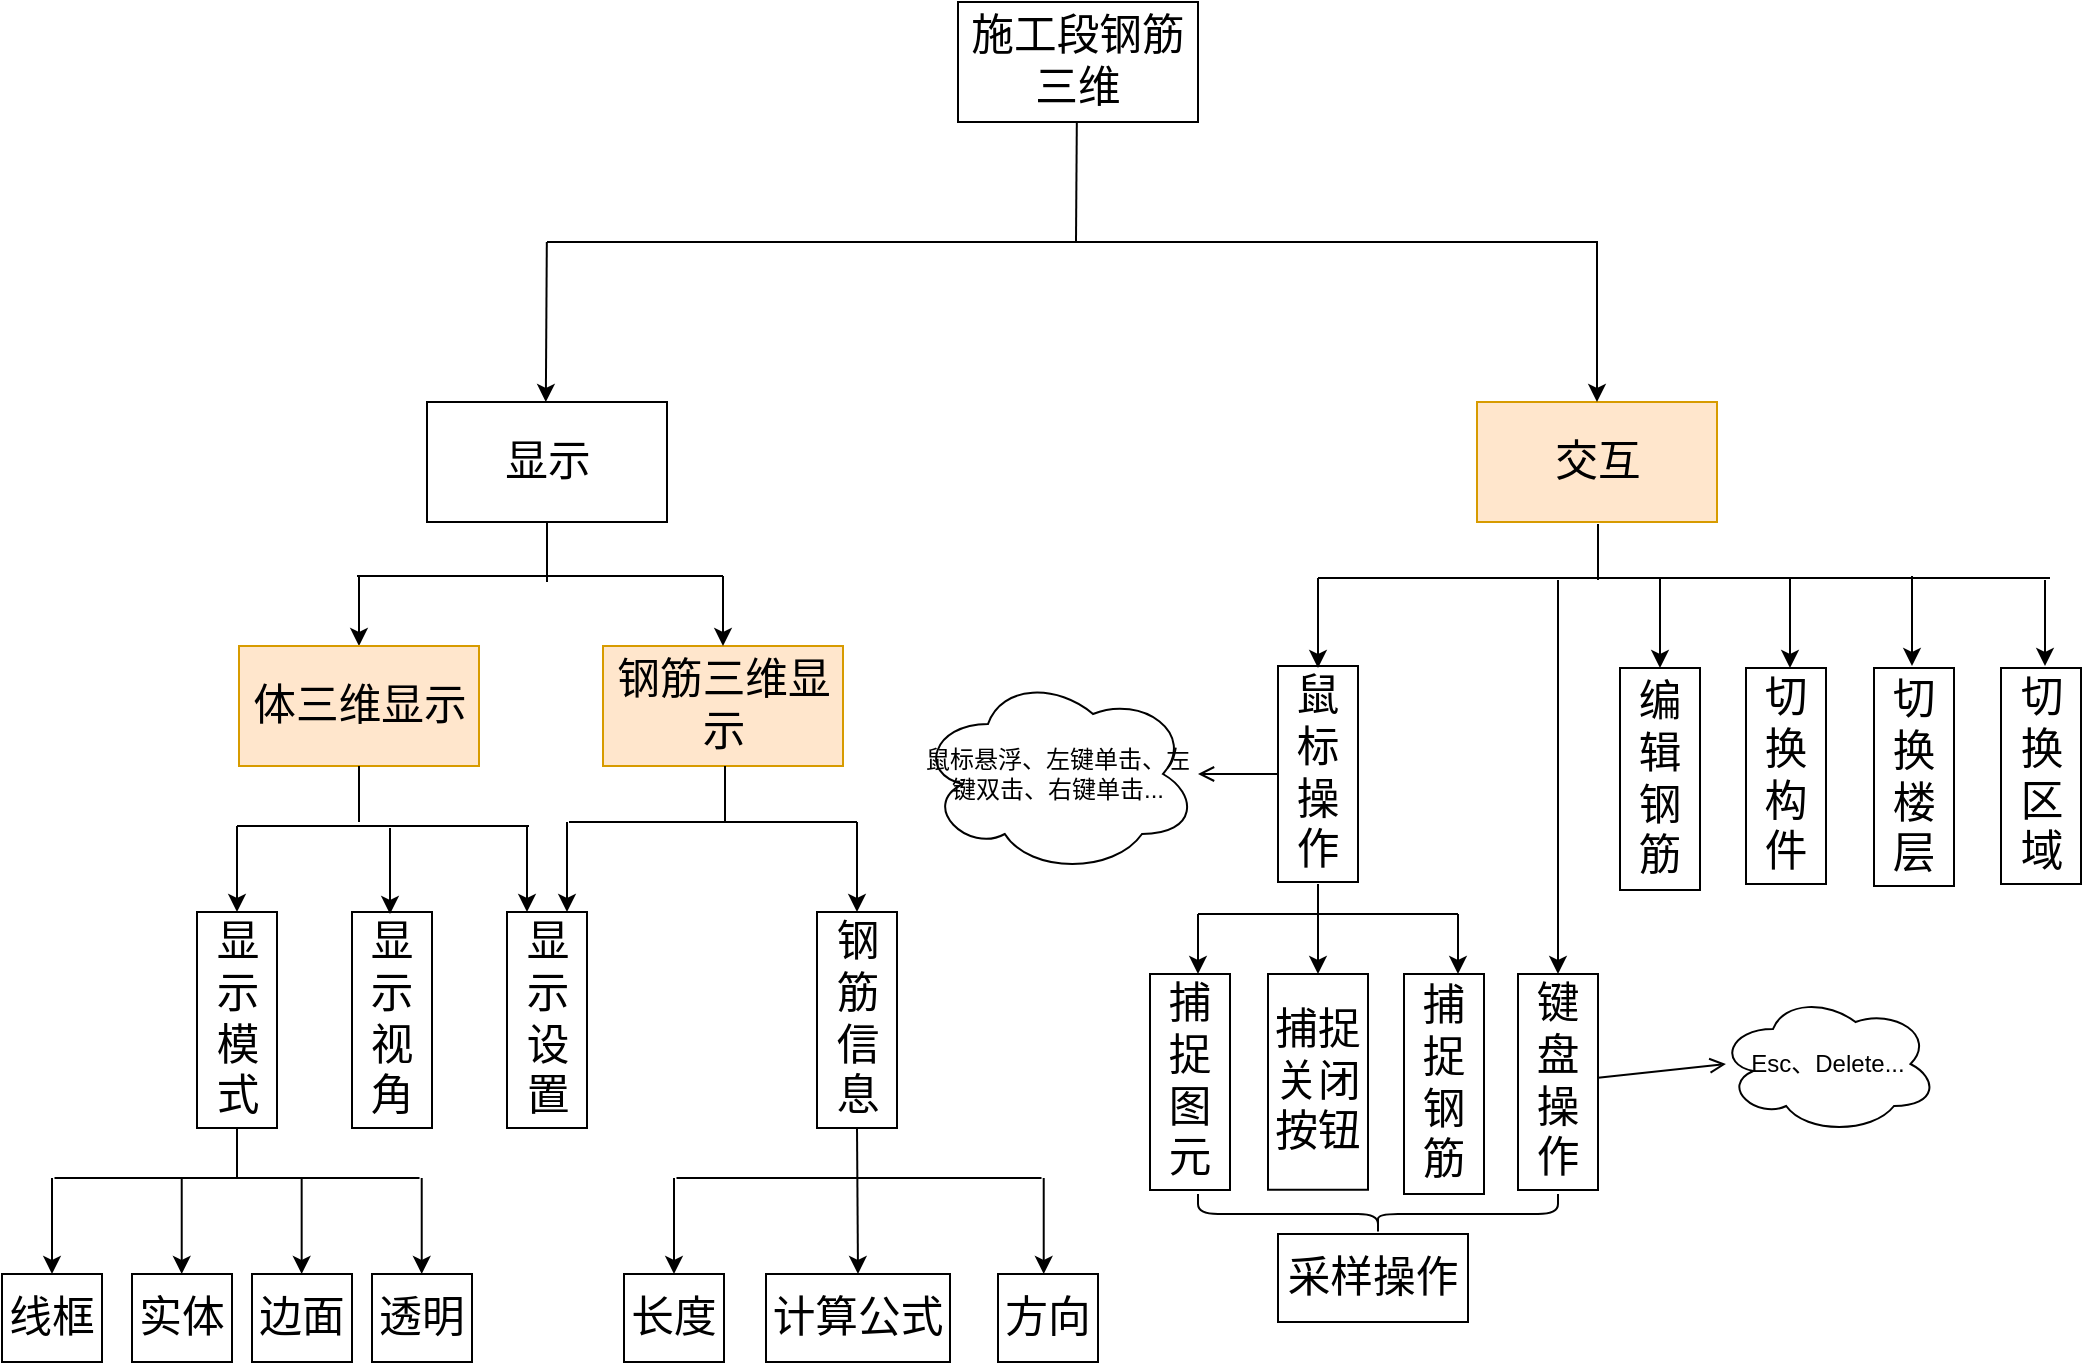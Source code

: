 <mxfile version="14.6.1" type="github" pages="8">
  <diagram id="u4Q2TFSEjynHfYgfvUZc" name="第 1 页">
    <mxGraphModel dx="1662" dy="762" grid="1" gridSize="10" guides="1" tooltips="1" connect="1" arrows="1" fold="1" page="1" pageScale="1" pageWidth="827" pageHeight="1169" math="0" shadow="0">
      <root>
        <mxCell id="0" />
        <mxCell id="1" parent="0" />
        <mxCell id="WoYAhZegeuUn7T-EOOZE-1" value="&lt;p style=&quot;margin-top: 0pt ; margin-bottom: 0pt ; margin-left: 0in ; direction: ltr ; unicode-bidi: embed ; word-break: normal&quot;&gt;&lt;span style=&quot;font-size: 16pt ; font-family: &amp;#34;microsoft yahei&amp;#34;&quot;&gt;施工段钢筋三维&lt;/span&gt;&lt;/p&gt;" style="rounded=0;whiteSpace=wrap;html=1;" vertex="1" parent="1">
          <mxGeometry x="532" y="591" width="120" height="60" as="geometry" />
        </mxCell>
        <mxCell id="WoYAhZegeuUn7T-EOOZE-2" value="" style="endArrow=classic;html=1;entryX=0.5;entryY=0;entryDx=0;entryDy=0;" edge="1" parent="1" target="WoYAhZegeuUn7T-EOOZE-3">
          <mxGeometry width="50" height="50" relative="1" as="geometry">
            <mxPoint x="232.5" y="878" as="sourcePoint" />
            <mxPoint x="344.5" y="788" as="targetPoint" />
          </mxGeometry>
        </mxCell>
        <mxCell id="WoYAhZegeuUn7T-EOOZE-3" value="&lt;p style=&quot;margin-top: 0pt ; margin-bottom: 0pt ; margin-left: 0in ; direction: ltr ; unicode-bidi: embed ; word-break: normal&quot;&gt;&lt;span style=&quot;font-size: 16pt ; font-family: &amp;#34;microsoft yahei&amp;#34;&quot;&gt;体三维显示&lt;/span&gt;&lt;/p&gt;" style="rounded=0;whiteSpace=wrap;html=1;fillColor=#ffe6cc;strokeColor=#d79b00;" vertex="1" parent="1">
          <mxGeometry x="172.5" y="913" width="120" height="60" as="geometry" />
        </mxCell>
        <mxCell id="WoYAhZegeuUn7T-EOOZE-4" value="&lt;p style=&quot;margin-top: 0pt ; margin-bottom: 0pt ; margin-left: 0in ; direction: ltr ; unicode-bidi: embed ; word-break: normal&quot;&gt;&lt;span style=&quot;font-size: 16pt ; font-family: &amp;#34;microsoft yahei&amp;#34;&quot;&gt;钢筋三维显示&lt;/span&gt;&lt;/p&gt;" style="rounded=0;whiteSpace=wrap;html=1;fillColor=#ffe6cc;strokeColor=#d79b00;" vertex="1" parent="1">
          <mxGeometry x="354.5" y="913" width="120" height="60" as="geometry" />
        </mxCell>
        <mxCell id="WoYAhZegeuUn7T-EOOZE-5" value="&lt;p style=&quot;margin-top: 0pt ; margin-bottom: 0pt ; margin-left: 0in ; direction: ltr ; unicode-bidi: embed ; word-break: normal&quot;&gt;&lt;span style=&quot;font-size: 16pt ; font-family: &amp;#34;microsoft yahei&amp;#34;&quot;&gt;交互&lt;/span&gt;&lt;/p&gt;" style="rounded=0;whiteSpace=wrap;html=1;fillColor=#ffe6cc;strokeColor=#d79b00;" vertex="1" parent="1">
          <mxGeometry x="791.5" y="791" width="120" height="60" as="geometry" />
        </mxCell>
        <mxCell id="WoYAhZegeuUn7T-EOOZE-6" value="" style="endArrow=classic;html=1;fontColor=#000000;entryX=0.5;entryY=0;entryDx=0;entryDy=0;" edge="1" parent="1" target="WoYAhZegeuUn7T-EOOZE-4">
          <mxGeometry width="50" height="50" relative="1" as="geometry">
            <mxPoint x="414.5" y="878" as="sourcePoint" />
            <mxPoint x="576.5" y="708" as="targetPoint" />
          </mxGeometry>
        </mxCell>
        <mxCell id="WoYAhZegeuUn7T-EOOZE-7" value="" style="endArrow=classic;html=1;fontColor=#000000;entryX=0.5;entryY=0;entryDx=0;entryDy=0;" edge="1" parent="1" target="WoYAhZegeuUn7T-EOOZE-5">
          <mxGeometry width="50" height="50" relative="1" as="geometry">
            <mxPoint x="851.5" y="711" as="sourcePoint" />
            <mxPoint x="839" y="681" as="targetPoint" />
          </mxGeometry>
        </mxCell>
        <mxCell id="WoYAhZegeuUn7T-EOOZE-8" value="&lt;p style=&quot;margin-top: 0pt ; margin-bottom: 0pt ; margin-left: 0in ; direction: ltr ; unicode-bidi: embed ; word-break: normal&quot;&gt;&lt;span style=&quot;font-size: 16pt ; font-family: &amp;#34;microsoft yahei&amp;#34;&quot;&gt;显示模式&lt;/span&gt;&lt;/p&gt;" style="rounded=0;whiteSpace=wrap;html=1;direction=south;" vertex="1" parent="1">
          <mxGeometry x="151.5" y="1046" width="40" height="108" as="geometry" />
        </mxCell>
        <mxCell id="WoYAhZegeuUn7T-EOOZE-9" value="&lt;p style=&quot;margin-top: 0pt ; margin-bottom: 0pt ; margin-left: 0in ; direction: ltr ; unicode-bidi: embed ; word-break: normal&quot;&gt;&lt;span style=&quot;font-size: 16pt ; font-family: &amp;#34;microsoft yahei&amp;#34;&quot;&gt;显示&lt;/span&gt;&lt;/p&gt;&lt;span style=&quot;font-family: &amp;#34;microsoft yahei&amp;#34; ; font-size: 21.333px&quot;&gt;设置&lt;/span&gt;" style="rounded=0;whiteSpace=wrap;html=1;direction=south;" vertex="1" parent="1">
          <mxGeometry x="306.5" y="1046" width="40" height="108" as="geometry" />
        </mxCell>
        <mxCell id="WoYAhZegeuUn7T-EOOZE-10" value="" style="endArrow=classic;html=1;entryX=0;entryY=0.5;entryDx=0;entryDy=0;" edge="1" parent="1" target="WoYAhZegeuUn7T-EOOZE-8">
          <mxGeometry width="50" height="50" relative="1" as="geometry">
            <mxPoint x="171.5" y="1003" as="sourcePoint" />
            <mxPoint x="-72.5" y="1083" as="targetPoint" />
          </mxGeometry>
        </mxCell>
        <mxCell id="WoYAhZegeuUn7T-EOOZE-11" value="" style="endArrow=classic;html=1;entryX=0;entryY=0.75;entryDx=0;entryDy=0;" edge="1" parent="1" target="WoYAhZegeuUn7T-EOOZE-9">
          <mxGeometry width="50" height="50" relative="1" as="geometry">
            <mxPoint x="316.5" y="1003" as="sourcePoint" />
            <mxPoint x="92.5" y="1063" as="targetPoint" />
          </mxGeometry>
        </mxCell>
        <mxCell id="WoYAhZegeuUn7T-EOOZE-12" value="" style="endArrow=classic;html=1;entryX=0;entryY=0.5;entryDx=0;entryDy=0;" edge="1" parent="1" target="WoYAhZegeuUn7T-EOOZE-16">
          <mxGeometry width="50" height="50" relative="1" as="geometry">
            <mxPoint x="883" y="879" as="sourcePoint" />
            <mxPoint x="843.5" y="921" as="targetPoint" />
          </mxGeometry>
        </mxCell>
        <mxCell id="WoYAhZegeuUn7T-EOOZE-13" value="" style="endArrow=none;html=1;fontColor=#000000;" edge="1" parent="1">
          <mxGeometry width="50" height="50" relative="1" as="geometry">
            <mxPoint x="326.5" y="711" as="sourcePoint" />
            <mxPoint x="852" y="711" as="targetPoint" />
          </mxGeometry>
        </mxCell>
        <mxCell id="WoYAhZegeuUn7T-EOOZE-14" value="" style="endArrow=none;html=1;fontColor=#000000;" edge="1" parent="1">
          <mxGeometry width="50" height="50" relative="1" as="geometry">
            <mxPoint x="317.5" y="1003" as="sourcePoint" />
            <mxPoint x="171.5" y="1003" as="targetPoint" />
          </mxGeometry>
        </mxCell>
        <mxCell id="WoYAhZegeuUn7T-EOOZE-15" value="&lt;p style=&quot;margin-top: 0pt ; margin-bottom: 0pt ; margin-left: 0in ; direction: ltr ; unicode-bidi: embed ; word-break: normal&quot;&gt;&lt;span style=&quot;font-size: 16pt ; font-family: &amp;#34;microsoft yahei&amp;#34;&quot;&gt;捕捉钢筋&lt;/span&gt;&lt;/p&gt;" style="rounded=0;whiteSpace=wrap;html=1;direction=south;" vertex="1" parent="1">
          <mxGeometry x="755" y="1077" width="40" height="110" as="geometry" />
        </mxCell>
        <mxCell id="WoYAhZegeuUn7T-EOOZE-16" value="&lt;p style=&quot;margin-top: 0pt ; margin-bottom: 0pt ; margin-left: 0in ; direction: ltr ; unicode-bidi: embed ; word-break: normal&quot;&gt;&lt;span style=&quot;font-size: 16pt ; font-family: &amp;#34;microsoft yahei&amp;#34;&quot;&gt;编辑钢筋&lt;/span&gt;&lt;/p&gt;" style="rounded=0;whiteSpace=wrap;html=1;direction=south;" vertex="1" parent="1">
          <mxGeometry x="863" y="924" width="40" height="111" as="geometry" />
        </mxCell>
        <mxCell id="WoYAhZegeuUn7T-EOOZE-17" value="" style="endArrow=none;html=1;fontColor=#000000;" edge="1" parent="1">
          <mxGeometry width="50" height="50" relative="1" as="geometry">
            <mxPoint x="481.5" y="1001" as="sourcePoint" />
            <mxPoint x="337.5" y="1001" as="targetPoint" />
          </mxGeometry>
        </mxCell>
        <mxCell id="WoYAhZegeuUn7T-EOOZE-18" value="&lt;p style=&quot;margin-top: 0pt ; margin-bottom: 0pt ; margin-left: 0in ; direction: ltr ; unicode-bidi: embed ; word-break: normal&quot;&gt;&lt;span style=&quot;font-size: 16pt ; font-family: &amp;#34;microsoft yahei&amp;#34;&quot;&gt;切换构件&lt;/span&gt;&lt;/p&gt;" style="rounded=0;whiteSpace=wrap;html=1;direction=south;" vertex="1" parent="1">
          <mxGeometry x="926" y="924" width="40" height="108" as="geometry" />
        </mxCell>
        <mxCell id="WoYAhZegeuUn7T-EOOZE-19" value="&lt;p style=&quot;margin-top: 0pt ; margin-bottom: 0pt ; margin-left: 0in ; direction: ltr ; unicode-bidi: embed ; word-break: normal&quot;&gt;&lt;span style=&quot;font-size: 16pt ; font-family: &amp;#34;microsoft yahei&amp;#34;&quot;&gt;切换楼层&lt;/span&gt;&lt;/p&gt;" style="rounded=0;whiteSpace=wrap;html=1;direction=south;" vertex="1" parent="1">
          <mxGeometry x="990" y="924" width="40" height="109" as="geometry" />
        </mxCell>
        <mxCell id="WoYAhZegeuUn7T-EOOZE-20" value="&lt;p style=&quot;margin-top: 0pt ; margin-bottom: 0pt ; margin-left: 0in ; direction: ltr ; unicode-bidi: embed ; word-break: normal&quot;&gt;&lt;span style=&quot;font-size: 16pt ; font-family: &amp;#34;microsoft yahei&amp;#34;&quot;&gt;切换区域&lt;/span&gt;&lt;/p&gt;" style="rounded=0;whiteSpace=wrap;html=1;direction=south;" vertex="1" parent="1">
          <mxGeometry x="1053.5" y="924" width="40" height="108" as="geometry" />
        </mxCell>
        <mxCell id="WoYAhZegeuUn7T-EOOZE-21" value="" style="endArrow=classic;html=1;entryX=0;entryY=0.5;entryDx=0;entryDy=0;" edge="1" parent="1">
          <mxGeometry width="50" height="50" relative="1" as="geometry">
            <mxPoint x="1075.5" y="880" as="sourcePoint" />
            <mxPoint x="1075.5" y="923" as="targetPoint" />
          </mxGeometry>
        </mxCell>
        <mxCell id="WoYAhZegeuUn7T-EOOZE-22" value="" style="endArrow=none;html=1;fontColor=#000000;verticalAlign=top;" edge="1" parent="1">
          <mxGeometry width="50" height="50" relative="1" as="geometry">
            <mxPoint x="1078" y="879" as="sourcePoint" />
            <mxPoint x="712" y="879" as="targetPoint" />
          </mxGeometry>
        </mxCell>
        <mxCell id="WoYAhZegeuUn7T-EOOZE-23" value="" style="endArrow=classic;html=1;entryX=0;entryY=0.25;entryDx=0;entryDy=0;" edge="1" parent="1" target="WoYAhZegeuUn7T-EOOZE-9">
          <mxGeometry width="50" height="50" relative="1" as="geometry">
            <mxPoint x="336.5" y="1001" as="sourcePoint" />
            <mxPoint x="287.5" y="1041" as="targetPoint" />
          </mxGeometry>
        </mxCell>
        <mxCell id="WoYAhZegeuUn7T-EOOZE-24" value="&lt;p style=&quot;margin-top: 0pt ; margin-bottom: 0pt ; margin-left: 0in ; direction: ltr ; unicode-bidi: embed ; word-break: normal&quot;&gt;&lt;span style=&quot;font-size: 16pt ; font-family: &amp;#34;microsoft yahei&amp;#34;&quot;&gt;线框&lt;/span&gt;&lt;/p&gt;" style="rounded=0;whiteSpace=wrap;html=1;direction=south;" vertex="1" parent="1">
          <mxGeometry x="54" y="1227" width="50" height="44" as="geometry" />
        </mxCell>
        <mxCell id="WoYAhZegeuUn7T-EOOZE-25" value="" style="endArrow=classic;html=1;entryX=0;entryY=0.5;entryDx=0;entryDy=0;" edge="1" parent="1" target="WoYAhZegeuUn7T-EOOZE-24">
          <mxGeometry width="50" height="50" relative="1" as="geometry">
            <mxPoint x="79" y="1179" as="sourcePoint" />
            <mxPoint x="-66" y="1259" as="targetPoint" />
          </mxGeometry>
        </mxCell>
        <mxCell id="WoYAhZegeuUn7T-EOOZE-26" value="" style="endArrow=classic;html=1;entryX=0;entryY=0.5;entryDx=0;entryDy=0;" edge="1" parent="1">
          <mxGeometry width="50" height="50" relative="1" as="geometry">
            <mxPoint x="203.83" y="1179" as="sourcePoint" />
            <mxPoint x="203.83" y="1227" as="targetPoint" />
          </mxGeometry>
        </mxCell>
        <mxCell id="WoYAhZegeuUn7T-EOOZE-27" value="" style="endArrow=none;html=1;fontColor=#000000;" edge="1" parent="1">
          <mxGeometry width="50" height="50" relative="1" as="geometry">
            <mxPoint x="262.75" y="1179" as="sourcePoint" />
            <mxPoint x="80.25" y="1179" as="targetPoint" />
          </mxGeometry>
        </mxCell>
        <mxCell id="WoYAhZegeuUn7T-EOOZE-28" value="&lt;p style=&quot;margin-top: 0pt ; margin-bottom: 0pt ; margin-left: 0in ; direction: ltr ; unicode-bidi: embed ; word-break: normal&quot;&gt;&lt;span style=&quot;font-size: 16pt ; font-family: &amp;#34;microsoft yahei&amp;#34;&quot;&gt;实体&lt;/span&gt;&lt;/p&gt;" style="rounded=0;whiteSpace=wrap;html=1;direction=south;" vertex="1" parent="1">
          <mxGeometry x="119" y="1227" width="50" height="44" as="geometry" />
        </mxCell>
        <mxCell id="WoYAhZegeuUn7T-EOOZE-29" value="&lt;p style=&quot;margin-top: 0pt ; margin-bottom: 0pt ; margin-left: 0in ; direction: ltr ; unicode-bidi: embed ; word-break: normal&quot;&gt;&lt;span style=&quot;font-size: 16pt ; font-family: &amp;#34;microsoft yahei&amp;#34;&quot;&gt;边面&lt;/span&gt;&lt;/p&gt;" style="rounded=0;whiteSpace=wrap;html=1;direction=south;" vertex="1" parent="1">
          <mxGeometry x="179" y="1227" width="50" height="44" as="geometry" />
        </mxCell>
        <mxCell id="WoYAhZegeuUn7T-EOOZE-30" value="&lt;p style=&quot;margin-top: 0pt ; margin-bottom: 0pt ; margin-left: 0in ; direction: ltr ; unicode-bidi: embed ; word-break: normal&quot;&gt;&lt;span style=&quot;font-size: 16pt ; font-family: &amp;#34;microsoft yahei&amp;#34;&quot;&gt;透明&lt;/span&gt;&lt;/p&gt;" style="rounded=0;whiteSpace=wrap;html=1;direction=south;" vertex="1" parent="1">
          <mxGeometry x="239" y="1227" width="50" height="44" as="geometry" />
        </mxCell>
        <mxCell id="WoYAhZegeuUn7T-EOOZE-31" value="" style="endArrow=classic;html=1;entryX=0;entryY=0.5;entryDx=0;entryDy=0;" edge="1" parent="1">
          <mxGeometry width="50" height="50" relative="1" as="geometry">
            <mxPoint x="143.86" y="1179" as="sourcePoint" />
            <mxPoint x="143.86" y="1227" as="targetPoint" />
          </mxGeometry>
        </mxCell>
        <mxCell id="WoYAhZegeuUn7T-EOOZE-32" value="" style="endArrow=classic;html=1;entryX=0;entryY=0.5;entryDx=0;entryDy=0;" edge="1" parent="1">
          <mxGeometry width="50" height="50" relative="1" as="geometry">
            <mxPoint x="263.86" y="1179" as="sourcePoint" />
            <mxPoint x="263.86" y="1227" as="targetPoint" />
          </mxGeometry>
        </mxCell>
        <mxCell id="WoYAhZegeuUn7T-EOOZE-33" value="" style="endArrow=none;html=1;fontColor=#000000;entryX=0.5;entryY=1;entryDx=0;entryDy=0;" edge="1" parent="1" target="WoYAhZegeuUn7T-EOOZE-3">
          <mxGeometry width="50" height="50" relative="1" as="geometry">
            <mxPoint x="232.5" y="1001" as="sourcePoint" />
            <mxPoint x="194.08" y="973" as="targetPoint" />
          </mxGeometry>
        </mxCell>
        <mxCell id="WoYAhZegeuUn7T-EOOZE-34" value="" style="endArrow=none;html=1;fontColor=#000000;entryX=1;entryY=0.5;entryDx=0;entryDy=0;" edge="1" parent="1" target="WoYAhZegeuUn7T-EOOZE-8">
          <mxGeometry width="50" height="50" relative="1" as="geometry">
            <mxPoint x="171.5" y="1179" as="sourcePoint" />
            <mxPoint x="205.5" y="1154" as="targetPoint" />
          </mxGeometry>
        </mxCell>
        <mxCell id="WoYAhZegeuUn7T-EOOZE-35" value="&lt;p style=&quot;margin-top: 0pt ; margin-bottom: 0pt ; margin-left: 0in ; direction: ltr ; unicode-bidi: embed ; word-break: normal&quot;&gt;&lt;span style=&quot;font-size: 16pt ; font-family: &amp;#34;microsoft yahei&amp;#34;&quot;&gt;采样操作&lt;/span&gt;&lt;/p&gt;" style="rounded=0;whiteSpace=wrap;html=1;direction=south;" vertex="1" parent="1">
          <mxGeometry x="692" y="1207" width="95" height="44" as="geometry" />
        </mxCell>
        <mxCell id="WoYAhZegeuUn7T-EOOZE-36" value="" style="endArrow=classic;html=1;entryX=0;entryY=0.5;entryDx=0;entryDy=0;" edge="1" parent="1" target="WoYAhZegeuUn7T-EOOZE-37">
          <mxGeometry width="50" height="50" relative="1" as="geometry">
            <mxPoint x="481.5" y="1001" as="sourcePoint" />
            <mxPoint x="480.91" y="1084" as="targetPoint" />
          </mxGeometry>
        </mxCell>
        <mxCell id="WoYAhZegeuUn7T-EOOZE-37" value="&lt;p style=&quot;margin-top: 0pt ; margin-bottom: 0pt ; margin-left: 0in ; direction: ltr ; unicode-bidi: embed ; word-break: normal&quot;&gt;&lt;font face=&quot;microsoft yahei&quot;&gt;&lt;span style=&quot;font-size: 21.333px&quot;&gt;钢筋信息&lt;/span&gt;&lt;/font&gt;&lt;/p&gt;" style="rounded=0;whiteSpace=wrap;html=1;direction=south;" vertex="1" parent="1">
          <mxGeometry x="461.5" y="1046" width="40" height="108" as="geometry" />
        </mxCell>
        <mxCell id="WoYAhZegeuUn7T-EOOZE-38" value="&lt;p style=&quot;margin-top: 0pt ; margin-bottom: 0pt ; margin-left: 0in ; direction: ltr ; unicode-bidi: embed ; word-break: normal&quot;&gt;&lt;span style=&quot;font-size: 16pt ; font-family: &amp;#34;microsoft yahei&amp;#34;&quot;&gt;显示&lt;/span&gt;&lt;/p&gt;" style="rounded=0;whiteSpace=wrap;html=1;" vertex="1" parent="1">
          <mxGeometry x="266.5" y="791" width="120" height="60" as="geometry" />
        </mxCell>
        <mxCell id="WoYAhZegeuUn7T-EOOZE-39" value="" style="endArrow=classic;html=1;fontColor=#000000;entryX=0.5;entryY=0;entryDx=0;entryDy=0;" edge="1" parent="1">
          <mxGeometry width="50" height="50" relative="1" as="geometry">
            <mxPoint x="326.41" y="711" as="sourcePoint" />
            <mxPoint x="325.91" y="791" as="targetPoint" />
          </mxGeometry>
        </mxCell>
        <mxCell id="WoYAhZegeuUn7T-EOOZE-40" value="" style="endArrow=none;html=1;fontColor=#000000;entryX=0.5;entryY=1;entryDx=0;entryDy=0;" edge="1" parent="1">
          <mxGeometry width="50" height="50" relative="1" as="geometry">
            <mxPoint x="591" y="711" as="sourcePoint" />
            <mxPoint x="591.41" y="651" as="targetPoint" />
          </mxGeometry>
        </mxCell>
        <mxCell id="WoYAhZegeuUn7T-EOOZE-41" value="" style="endArrow=none;html=1;fontColor=#000000;" edge="1" parent="1">
          <mxGeometry width="50" height="50" relative="1" as="geometry">
            <mxPoint x="231.5" y="878" as="sourcePoint" />
            <mxPoint x="414.5" y="878" as="targetPoint" />
          </mxGeometry>
        </mxCell>
        <mxCell id="WoYAhZegeuUn7T-EOOZE-42" value="" style="endArrow=none;html=1;fontColor=#000000;entryX=0.5;entryY=1;entryDx=0;entryDy=0;" edge="1" parent="1" target="WoYAhZegeuUn7T-EOOZE-38">
          <mxGeometry width="50" height="50" relative="1" as="geometry">
            <mxPoint x="326.5" y="881" as="sourcePoint" />
            <mxPoint x="326.41" y="861" as="targetPoint" />
          </mxGeometry>
        </mxCell>
        <mxCell id="WoYAhZegeuUn7T-EOOZE-43" value="" style="endArrow=none;html=1;fontColor=#000000;entryX=0.5;entryY=1;entryDx=0;entryDy=0;" edge="1" parent="1">
          <mxGeometry width="50" height="50" relative="1" as="geometry">
            <mxPoint x="415.5" y="1001" as="sourcePoint" />
            <mxPoint x="415.5" y="973.0" as="targetPoint" />
          </mxGeometry>
        </mxCell>
        <mxCell id="WoYAhZegeuUn7T-EOOZE-44" value="&lt;p style=&quot;margin-top: 0pt ; margin-bottom: 0pt ; margin-left: 0in ; direction: ltr ; unicode-bidi: embed ; word-break: normal&quot;&gt;&lt;span style=&quot;font-size: 16pt ; font-family: &amp;#34;microsoft yahei&amp;#34;&quot;&gt;捕捉关闭按钮&lt;/span&gt;&lt;/p&gt;" style="rounded=0;whiteSpace=wrap;html=1;direction=south;" vertex="1" parent="1">
          <mxGeometry x="687" y="1077" width="50" height="107.874" as="geometry" />
        </mxCell>
        <mxCell id="WoYAhZegeuUn7T-EOOZE-45" value="" style="endArrow=classic;html=1;" edge="1" parent="1">
          <mxGeometry width="50" height="50" relative="1" as="geometry">
            <mxPoint x="1009" y="878" as="sourcePoint" />
            <mxPoint x="1009" y="923" as="targetPoint" />
          </mxGeometry>
        </mxCell>
        <mxCell id="WoYAhZegeuUn7T-EOOZE-46" value="&lt;p style=&quot;margin-top: 0pt ; margin-bottom: 0pt ; margin-left: 0in ; direction: ltr ; unicode-bidi: embed ; word-break: normal&quot;&gt;&lt;span style=&quot;font-size: 16pt ; font-family: &amp;#34;microsoft yahei&amp;#34;&quot;&gt;捕捉图元&lt;/span&gt;&lt;/p&gt;" style="rounded=0;whiteSpace=wrap;html=1;direction=south;" vertex="1" parent="1">
          <mxGeometry x="628" y="1077" width="40" height="108" as="geometry" />
        </mxCell>
        <mxCell id="WoYAhZegeuUn7T-EOOZE-47" value="" style="edgeStyle=none;rounded=0;orthogonalLoop=1;jettySize=auto;html=1;endArrow=open;endFill=0;fontSize=11;fontColor=#000000;entryX=0.036;entryY=0.5;entryDx=0;entryDy=0;entryPerimeter=0;" edge="1" parent="1" source="WoYAhZegeuUn7T-EOOZE-48" target="WoYAhZegeuUn7T-EOOZE-67">
          <mxGeometry relative="1" as="geometry">
            <mxPoint x="782" y="957" as="targetPoint" />
          </mxGeometry>
        </mxCell>
        <mxCell id="WoYAhZegeuUn7T-EOOZE-48" value="&lt;p style=&quot;margin-top: 0pt ; margin-bottom: 0pt ; margin-left: 0in ; direction: ltr ; unicode-bidi: embed ; word-break: normal&quot;&gt;&lt;span style=&quot;font-size: 16pt ; font-family: &amp;#34;microsoft yahei&amp;#34;&quot;&gt;键盘操作&lt;/span&gt;&lt;/p&gt;" style="rounded=0;whiteSpace=wrap;html=1;direction=south;" vertex="1" parent="1">
          <mxGeometry x="812" y="1077" width="40" height="108" as="geometry" />
        </mxCell>
        <mxCell id="WoYAhZegeuUn7T-EOOZE-49" value="" style="endArrow=classic;html=1;entryX=0;entryY=0.5;entryDx=0;entryDy=0;" edge="1" parent="1" target="WoYAhZegeuUn7T-EOOZE-48">
          <mxGeometry width="50" height="50" relative="1" as="geometry">
            <mxPoint x="832" y="880" as="sourcePoint" />
            <mxPoint x="821" y="925" as="targetPoint" />
          </mxGeometry>
        </mxCell>
        <mxCell id="WoYAhZegeuUn7T-EOOZE-50" value="" style="endArrow=classic;html=1;entryX=0;entryY=0.5;entryDx=0;entryDy=0;" edge="1" parent="1">
          <mxGeometry width="50" height="50" relative="1" as="geometry">
            <mxPoint x="948" y="879" as="sourcePoint" />
            <mxPoint x="948" y="924" as="targetPoint" />
          </mxGeometry>
        </mxCell>
        <mxCell id="WoYAhZegeuUn7T-EOOZE-51" value="" style="endArrow=none;html=1;fontColor=#000000;entryX=0.5;entryY=1;entryDx=0;entryDy=0;" edge="1" parent="1">
          <mxGeometry width="50" height="50" relative="1" as="geometry">
            <mxPoint x="852" y="880" as="sourcePoint" />
            <mxPoint x="852" y="852" as="targetPoint" />
          </mxGeometry>
        </mxCell>
        <mxCell id="WoYAhZegeuUn7T-EOOZE-52" value="&lt;p style=&quot;margin-top: 0pt ; margin-bottom: 0pt ; margin-left: 0in ; direction: ltr ; unicode-bidi: embed ; word-break: normal&quot;&gt;&lt;span style=&quot;font-size: 16pt ; font-family: &amp;#34;microsoft yahei&amp;#34;&quot;&gt;长度&lt;/span&gt;&lt;/p&gt;" style="rounded=0;whiteSpace=wrap;html=1;direction=south;" vertex="1" parent="1">
          <mxGeometry x="365" y="1227" width="50" height="44" as="geometry" />
        </mxCell>
        <mxCell id="WoYAhZegeuUn7T-EOOZE-53" value="" style="endArrow=classic;html=1;entryX=0;entryY=0.5;entryDx=0;entryDy=0;" edge="1" parent="1" target="WoYAhZegeuUn7T-EOOZE-52">
          <mxGeometry width="50" height="50" relative="1" as="geometry">
            <mxPoint x="390" y="1179" as="sourcePoint" />
            <mxPoint x="245" y="1259" as="targetPoint" />
          </mxGeometry>
        </mxCell>
        <mxCell id="WoYAhZegeuUn7T-EOOZE-54" value="" style="endArrow=none;html=1;fontColor=#000000;" edge="1" parent="1">
          <mxGeometry width="50" height="50" relative="1" as="geometry">
            <mxPoint x="573.75" y="1179" as="sourcePoint" />
            <mxPoint x="391.25" y="1179" as="targetPoint" />
          </mxGeometry>
        </mxCell>
        <mxCell id="WoYAhZegeuUn7T-EOOZE-55" value="&lt;p style=&quot;margin-top: 0pt ; margin-bottom: 0pt ; margin-left: 0in ; direction: ltr ; unicode-bidi: embed ; word-break: normal&quot;&gt;&lt;span style=&quot;font-size: 16pt ; font-family: &amp;#34;microsoft yahei&amp;#34;&quot;&gt;计算公式&lt;/span&gt;&lt;/p&gt;" style="rounded=0;whiteSpace=wrap;html=1;direction=south;" vertex="1" parent="1">
          <mxGeometry x="436" y="1227" width="92" height="44" as="geometry" />
        </mxCell>
        <mxCell id="WoYAhZegeuUn7T-EOOZE-56" value="" style="endArrow=classic;html=1;entryX=0;entryY=0.5;entryDx=0;entryDy=0;exitX=1;exitY=0.5;exitDx=0;exitDy=0;" edge="1" parent="1" source="WoYAhZegeuUn7T-EOOZE-37" target="WoYAhZegeuUn7T-EOOZE-55">
          <mxGeometry width="50" height="50" relative="1" as="geometry">
            <mxPoint x="482" y="1179" as="sourcePoint" />
            <mxPoint x="454.86" y="1227" as="targetPoint" />
          </mxGeometry>
        </mxCell>
        <mxCell id="WoYAhZegeuUn7T-EOOZE-57" value="" style="endArrow=classic;html=1;entryX=0;entryY=0.5;entryDx=0;entryDy=0;" edge="1" parent="1">
          <mxGeometry width="50" height="50" relative="1" as="geometry">
            <mxPoint x="574.86" y="1179" as="sourcePoint" />
            <mxPoint x="574.86" y="1227" as="targetPoint" />
          </mxGeometry>
        </mxCell>
        <mxCell id="WoYAhZegeuUn7T-EOOZE-58" value="&lt;p style=&quot;margin-top: 0pt ; margin-bottom: 0pt ; margin-left: 0in ; direction: ltr ; unicode-bidi: embed ; word-break: normal&quot;&gt;&lt;span style=&quot;font-size: 16pt ; font-family: &amp;#34;microsoft yahei&amp;#34;&quot;&gt;方向&lt;/span&gt;&lt;/p&gt;" style="rounded=0;whiteSpace=wrap;html=1;direction=south;" vertex="1" parent="1">
          <mxGeometry x="552" y="1227" width="50" height="44" as="geometry" />
        </mxCell>
        <mxCell id="WoYAhZegeuUn7T-EOOZE-59" value="" style="edgeStyle=none;rounded=0;orthogonalLoop=1;jettySize=auto;html=1;endArrow=open;endFill=0;fontSize=11;fontColor=#000000;" edge="1" parent="1" source="WoYAhZegeuUn7T-EOOZE-60" target="WoYAhZegeuUn7T-EOOZE-63">
          <mxGeometry relative="1" as="geometry" />
        </mxCell>
        <mxCell id="WoYAhZegeuUn7T-EOOZE-60" value="&lt;p style=&quot;margin-top: 0pt ; margin-bottom: 0pt ; margin-left: 0in ; direction: ltr ; unicode-bidi: embed ; word-break: normal&quot;&gt;&lt;span style=&quot;font-size: 16pt ; font-family: &amp;#34;microsoft yahei&amp;#34;&quot;&gt;鼠标操作&lt;/span&gt;&lt;/p&gt;" style="rounded=0;whiteSpace=wrap;html=1;direction=south;" vertex="1" parent="1">
          <mxGeometry x="692" y="923" width="40" height="108" as="geometry" />
        </mxCell>
        <mxCell id="WoYAhZegeuUn7T-EOOZE-61" value="" style="endArrow=classic;html=1;entryX=0;entryY=0.5;entryDx=0;entryDy=0;" edge="1" parent="1">
          <mxGeometry width="50" height="50" relative="1" as="geometry">
            <mxPoint x="712" y="879" as="sourcePoint" />
            <mxPoint x="712" y="924" as="targetPoint" />
          </mxGeometry>
        </mxCell>
        <mxCell id="WoYAhZegeuUn7T-EOOZE-62" value="" style="endArrow=classic;html=1;entryX=0;entryY=0.5;entryDx=0;entryDy=0;" edge="1" parent="1">
          <mxGeometry width="50" height="50" relative="1" as="geometry">
            <mxPoint x="712" y="1032" as="sourcePoint" />
            <mxPoint x="712" y="1077" as="targetPoint" />
          </mxGeometry>
        </mxCell>
        <mxCell id="WoYAhZegeuUn7T-EOOZE-63" value="鼠标悬浮、左键单击、左键双击、右键单击..." style="ellipse;shape=cloud;whiteSpace=wrap;html=1;rounded=0;" vertex="1" parent="1">
          <mxGeometry x="512" y="927" width="140" height="100" as="geometry" />
        </mxCell>
        <mxCell id="WoYAhZegeuUn7T-EOOZE-64" value="" style="endArrow=none;html=1;fontColor=#000000;" edge="1" parent="1">
          <mxGeometry width="50" height="50" relative="1" as="geometry">
            <mxPoint x="782" y="1047" as="sourcePoint" />
            <mxPoint x="652" y="1047" as="targetPoint" />
          </mxGeometry>
        </mxCell>
        <mxCell id="WoYAhZegeuUn7T-EOOZE-65" value="" style="endArrow=classic;html=1;" edge="1" parent="1">
          <mxGeometry width="50" height="50" relative="1" as="geometry">
            <mxPoint x="782" y="1047" as="sourcePoint" />
            <mxPoint x="782" y="1077" as="targetPoint" />
          </mxGeometry>
        </mxCell>
        <mxCell id="WoYAhZegeuUn7T-EOOZE-66" value="" style="endArrow=classic;html=1;" edge="1" parent="1">
          <mxGeometry width="50" height="50" relative="1" as="geometry">
            <mxPoint x="652" y="1047" as="sourcePoint" />
            <mxPoint x="652" y="1077" as="targetPoint" />
          </mxGeometry>
        </mxCell>
        <mxCell id="WoYAhZegeuUn7T-EOOZE-67" value="Esc、Delete..." style="ellipse;shape=cloud;whiteSpace=wrap;html=1;rounded=0;" vertex="1" parent="1">
          <mxGeometry x="912" y="1087" width="110" height="70" as="geometry" />
        </mxCell>
        <mxCell id="WoYAhZegeuUn7T-EOOZE-68" value="" style="shape=curlyBracket;whiteSpace=wrap;html=1;rounded=1;fontSize=11;fontColor=#000000;direction=north;" vertex="1" parent="1">
          <mxGeometry x="652" y="1187" width="180" height="20" as="geometry" />
        </mxCell>
        <mxCell id="WoYAhZegeuUn7T-EOOZE-69" value="&lt;p style=&quot;margin-top: 0pt ; margin-bottom: 0pt ; margin-left: 0in ; direction: ltr ; unicode-bidi: embed ; word-break: normal&quot;&gt;&lt;span style=&quot;font-size: 16pt ; font-family: &amp;#34;microsoft yahei&amp;#34;&quot;&gt;显示视角&lt;/span&gt;&lt;/p&gt;" style="rounded=0;whiteSpace=wrap;html=1;direction=south;" vertex="1" parent="1">
          <mxGeometry x="229" y="1046" width="40" height="108" as="geometry" />
        </mxCell>
        <mxCell id="WoYAhZegeuUn7T-EOOZE-70" value="" style="endArrow=classic;html=1;entryX=0;entryY=0.5;entryDx=0;entryDy=0;" edge="1" parent="1">
          <mxGeometry width="50" height="50" relative="1" as="geometry">
            <mxPoint x="248" y="1004" as="sourcePoint" />
            <mxPoint x="248" y="1047" as="targetPoint" />
          </mxGeometry>
        </mxCell>
      </root>
    </mxGraphModel>
  </diagram>
  <diagram name="核心用例" id="14EiCan-5Dopi7id-278">
    <mxGraphModel dx="1662" dy="762" grid="1" gridSize="10" guides="1" tooltips="1" connect="1" arrows="1" fold="1" page="1" pageScale="1" pageWidth="827" pageHeight="1169" math="0" shadow="0">
      <root>
        <mxCell id="2WbJC81webJ5tdVTEjwX-0" />
        <mxCell id="2WbJC81webJ5tdVTEjwX-1" parent="2WbJC81webJ5tdVTEjwX-0" />
        <mxCell id="zNABkjzV0CXIkMlUUxRQ-10" value="" style="ellipse;whiteSpace=wrap;html=1;labelBackgroundColor=none;fontSize=11;dashed=1;fillColor=none;strokeColor=#FF843D;" parent="2WbJC81webJ5tdVTEjwX-1" vertex="1">
          <mxGeometry x="110" y="310" width="482" height="205" as="geometry" />
        </mxCell>
        <mxCell id="zNABkjzV0CXIkMlUUxRQ-0" value="Actor" style="shape=umlActor;verticalLabelPosition=bottom;verticalAlign=top;html=1;" parent="2WbJC81webJ5tdVTEjwX-1" vertex="1">
          <mxGeometry x="53" y="276" width="30" height="60" as="geometry" />
        </mxCell>
        <mxCell id="zNABkjzV0CXIkMlUUxRQ-1" value="计算" style="ellipse;whiteSpace=wrap;html=1;" parent="2WbJC81webJ5tdVTEjwX-1" vertex="1">
          <mxGeometry x="136" y="270" width="140" height="70" as="geometry" />
        </mxCell>
        <mxCell id="zNABkjzV0CXIkMlUUxRQ-2" value="" style="endArrow=open;html=1;fontColor=#000000;entryX=0;entryY=0.5;entryDx=0;entryDy=0;endFill=0;" parent="2WbJC81webJ5tdVTEjwX-1" target="zNABkjzV0CXIkMlUUxRQ-1" edge="1">
          <mxGeometry width="50" height="50" relative="1" as="geometry">
            <mxPoint x="88" y="305" as="sourcePoint" />
            <mxPoint x="408" y="469" as="targetPoint" />
          </mxGeometry>
        </mxCell>
        <mxCell id="zNABkjzV0CXIkMlUUxRQ-3" value="施工段钢筋三维" style="ellipse;whiteSpace=wrap;html=1;" parent="2WbJC81webJ5tdVTEjwX-1" vertex="1">
          <mxGeometry x="134" y="391" width="140" height="70" as="geometry" />
        </mxCell>
        <mxCell id="zNABkjzV0CXIkMlUUxRQ-5" style="edgeStyle=none;rounded=0;orthogonalLoop=1;jettySize=auto;html=1;endArrow=open;endFill=0;fontSize=11;fontColor=#000000;" parent="2WbJC81webJ5tdVTEjwX-1" source="zNABkjzV0CXIkMlUUxRQ-6" edge="1">
          <mxGeometry relative="1" as="geometry">
            <mxPoint x="339" y="355" as="targetPoint" />
          </mxGeometry>
        </mxCell>
        <mxCell id="zNABkjzV0CXIkMlUUxRQ-6" value="三维显示" style="ellipse;whiteSpace=wrap;html=1;" parent="2WbJC81webJ5tdVTEjwX-1" vertex="1">
          <mxGeometry x="342" y="320" width="140" height="70" as="geometry" />
        </mxCell>
        <mxCell id="zNABkjzV0CXIkMlUUxRQ-7" value="功能交互" style="ellipse;whiteSpace=wrap;html=1;" parent="2WbJC81webJ5tdVTEjwX-1" vertex="1">
          <mxGeometry x="350" y="420" width="140" height="70" as="geometry" />
        </mxCell>
        <mxCell id="zNABkjzV0CXIkMlUUxRQ-8" value="&amp;lt;&amp;lt;extend&amp;gt;&amp;gt;" style="html=1;verticalAlign=bottom;labelBackgroundColor=none;endArrow=open;endFill=0;dashed=1;exitX=0.986;exitY=0.393;exitDx=0;exitDy=0;exitPerimeter=0;" parent="2WbJC81webJ5tdVTEjwX-1" edge="1">
          <mxGeometry width="160" relative="1" as="geometry">
            <mxPoint x="269" y="412.51" as="sourcePoint" />
            <mxPoint x="345" y="361" as="targetPoint" />
          </mxGeometry>
        </mxCell>
        <mxCell id="zNABkjzV0CXIkMlUUxRQ-9" value="&amp;lt;&amp;lt;extend&amp;gt;&amp;gt;" style="html=1;verticalAlign=bottom;labelBackgroundColor=none;endArrow=open;endFill=0;dashed=1;entryX=0;entryY=0.5;entryDx=0;entryDy=0;exitX=0.993;exitY=0.6;exitDx=0;exitDy=0;exitPerimeter=0;" parent="2WbJC81webJ5tdVTEjwX-1" source="zNABkjzV0CXIkMlUUxRQ-3" target="zNABkjzV0CXIkMlUUxRQ-7" edge="1">
          <mxGeometry width="160" relative="1" as="geometry">
            <mxPoint x="164.0" y="560.51" as="sourcePoint" />
            <mxPoint x="311.96" y="461" as="targetPoint" />
          </mxGeometry>
        </mxCell>
        <mxCell id="buIXMsQcearvZHwGr_Yx-0" value="" style="endArrow=none;html=1;exitX=0;exitY=0.5;exitDx=0;exitDy=0;" edge="1" parent="2WbJC81webJ5tdVTEjwX-1" source="zNABkjzV0CXIkMlUUxRQ-3" target="zNABkjzV0CXIkMlUUxRQ-0">
          <mxGeometry width="50" height="50" relative="1" as="geometry">
            <mxPoint x="390" y="420" as="sourcePoint" />
            <mxPoint x="440" y="370" as="targetPoint" />
          </mxGeometry>
        </mxCell>
      </root>
    </mxGraphModel>
  </diagram>
  <diagram name="三维显示用例" id="Miorz9dw39gu317I40aT">
    <mxGraphModel dx="1662" dy="762" grid="1" gridSize="10" guides="1" tooltips="1" connect="1" arrows="1" fold="1" page="1" pageScale="1" pageWidth="827" pageHeight="1169" math="0" shadow="0">
      <root>
        <mxCell id="cCGpQryHX-ZnNu7kOqij-0" />
        <mxCell id="cCGpQryHX-ZnNu7kOqij-1" parent="cCGpQryHX-ZnNu7kOqij-0" />
        <mxCell id="2IFPvEOCWGOjuf1WZUK2-0" value="三维显示" style="ellipse;whiteSpace=wrap;html=1;" parent="cCGpQryHX-ZnNu7kOqij-1" vertex="1">
          <mxGeometry x="232" y="232" width="140" height="70" as="geometry" />
        </mxCell>
        <mxCell id="2IFPvEOCWGOjuf1WZUK2-1" value="Actor" style="shape=umlActor;verticalLabelPosition=bottom;verticalAlign=top;html=1;" parent="cCGpQryHX-ZnNu7kOqij-1" vertex="1">
          <mxGeometry x="140" y="237" width="30" height="60" as="geometry" />
        </mxCell>
        <mxCell id="2IFPvEOCWGOjuf1WZUK2-2" value="" style="endArrow=open;html=1;fontColor=#000000;entryX=0;entryY=0.5;entryDx=0;entryDy=0;endFill=0;" parent="cCGpQryHX-ZnNu7kOqij-1" edge="1">
          <mxGeometry width="50" height="50" relative="1" as="geometry">
            <mxPoint x="184" y="266.5" as="sourcePoint" />
            <mxPoint x="232" y="266.5" as="targetPoint" />
          </mxGeometry>
        </mxCell>
        <mxCell id="2IFPvEOCWGOjuf1WZUK2-3" value="显示模式切换" style="ellipse;whiteSpace=wrap;html=1;" parent="cCGpQryHX-ZnNu7kOqij-1" vertex="1">
          <mxGeometry x="526" y="368" width="140" height="70" as="geometry" />
        </mxCell>
        <mxCell id="2IFPvEOCWGOjuf1WZUK2-4" value="&lt;span style=&quot;font-family: &amp;#34;helvetica&amp;#34; ; color: rgb(23 , 43 , 77)&quot;&gt;钢筋详细公式&lt;/span&gt;&lt;span style=&quot;font-family: &amp;#34;helvetica&amp;#34;&quot;&gt;显隐控制&lt;/span&gt;" style="ellipse;whiteSpace=wrap;html=1;fillColor=#ffe6cc;strokeColor=#d79b00;" parent="cCGpQryHX-ZnNu7kOqij-1" vertex="1">
          <mxGeometry x="526" y="193" width="140" height="70" as="geometry" />
        </mxCell>
        <mxCell id="2IFPvEOCWGOjuf1WZUK2-5" value="&amp;lt;&amp;lt;extend&amp;gt;&amp;gt;" style="html=1;verticalAlign=bottom;labelBackgroundColor=none;endArrow=open;endFill=0;dashed=1;entryX=0;entryY=0.5;entryDx=0;entryDy=0;exitX=1;exitY=0.5;exitDx=0;exitDy=0;" parent="cCGpQryHX-ZnNu7kOqij-1" source="2IFPvEOCWGOjuf1WZUK2-0" target="2IFPvEOCWGOjuf1WZUK2-3" edge="1">
          <mxGeometry width="160" relative="1" as="geometry">
            <mxPoint x="426" y="287" as="sourcePoint" />
            <mxPoint x="572" y="215" as="targetPoint" />
          </mxGeometry>
        </mxCell>
        <mxCell id="2IFPvEOCWGOjuf1WZUK2-6" value="&amp;lt;&amp;lt;extend&amp;gt;&amp;gt;" style="html=1;verticalAlign=bottom;labelBackgroundColor=none;endArrow=open;endFill=0;dashed=1;entryX=0;entryY=0.5;entryDx=0;entryDy=0;exitX=1;exitY=0.5;exitDx=0;exitDy=0;" parent="cCGpQryHX-ZnNu7kOqij-1" source="2IFPvEOCWGOjuf1WZUK2-0" target="2IFPvEOCWGOjuf1WZUK2-4" edge="1">
          <mxGeometry width="160" relative="1" as="geometry">
            <mxPoint x="250" y="428.5" as="sourcePoint" />
            <mxPoint x="396" y="356.5" as="targetPoint" />
          </mxGeometry>
        </mxCell>
        <mxCell id="2IFPvEOCWGOjuf1WZUK2-7" value="&lt;font color=&quot;#172b4d&quot; size=&quot;1&quot;&gt;&lt;span style=&quot;font-size: 12px&quot;&gt;图元显示设置&lt;/span&gt;&lt;/font&gt;" style="ellipse;whiteSpace=wrap;html=1;fillColor=#ffe6cc;strokeColor=#d79b00;" parent="cCGpQryHX-ZnNu7kOqij-1" vertex="1">
          <mxGeometry x="526" y="110" width="140" height="70" as="geometry" />
        </mxCell>
        <mxCell id="2IFPvEOCWGOjuf1WZUK2-8" value="&amp;lt;&amp;lt;extend&amp;gt;&amp;gt;" style="html=1;verticalAlign=bottom;labelBackgroundColor=none;endArrow=open;endFill=0;dashed=1;entryX=0;entryY=0.5;entryDx=0;entryDy=0;" parent="cCGpQryHX-ZnNu7kOqij-1" target="2IFPvEOCWGOjuf1WZUK2-7" edge="1">
          <mxGeometry width="160" relative="1" as="geometry">
            <mxPoint x="375" y="260" as="sourcePoint" />
            <mxPoint x="514" y="363.5" as="targetPoint" />
          </mxGeometry>
        </mxCell>
        <mxCell id="2IFPvEOCWGOjuf1WZUK2-9" value="视角切换" style="ellipse;whiteSpace=wrap;html=1;" parent="cCGpQryHX-ZnNu7kOqij-1" vertex="1">
          <mxGeometry x="526" y="280" width="140" height="70" as="geometry" />
        </mxCell>
        <mxCell id="2IFPvEOCWGOjuf1WZUK2-10" value="&amp;lt;&amp;lt;extend&amp;gt;&amp;gt;" style="html=1;verticalAlign=bottom;labelBackgroundColor=none;endArrow=open;endFill=0;dashed=1;exitX=1;exitY=0.5;exitDx=0;exitDy=0;entryX=0;entryY=0.5;entryDx=0;entryDy=0;" parent="cCGpQryHX-ZnNu7kOqij-1" source="2IFPvEOCWGOjuf1WZUK2-0" target="2IFPvEOCWGOjuf1WZUK2-9" edge="1">
          <mxGeometry width="160" relative="1" as="geometry">
            <mxPoint x="382" y="277" as="sourcePoint" />
            <mxPoint x="516" y="267" as="targetPoint" />
          </mxGeometry>
        </mxCell>
      </root>
    </mxGraphModel>
  </diagram>
  <diagram name="交互用例图" id="rT4OJcm2NZiW2YeVsf7l">
    <mxGraphModel dx="1662" dy="762" grid="0" gridSize="10" guides="1" tooltips="1" connect="1" arrows="1" fold="1" page="1" pageScale="1" pageWidth="827" pageHeight="1169" math="0" shadow="0">
      <root>
        <mxCell id="0" />
        <mxCell id="1" parent="0" />
        <mxCell id="7hPzm7eiGbnPpYVgdC6x-4" value="鼠标操作" style="ellipse;whiteSpace=wrap;html=1;" parent="1" vertex="1">
          <mxGeometry x="453" y="323" width="105" height="53" as="geometry" />
        </mxCell>
        <mxCell id="7hPzm7eiGbnPpYVgdC6x-11" value="" style="rounded=0;orthogonalLoop=1;jettySize=auto;html=1;endArrow=blockThin;endFill=0;exitX=0;exitY=0.5;exitDx=0;exitDy=0;" parent="1" source="BBtsXvQre1SlkGrCK-gp-3" edge="1">
          <mxGeometry relative="1" as="geometry">
            <mxPoint x="570" y="339" as="targetPoint" />
            <mxPoint x="703" y="345.5" as="sourcePoint" />
          </mxGeometry>
        </mxCell>
        <mxCell id="7hPzm7eiGbnPpYVgdC6x-13" value="捕捉关闭按钮" style="ellipse;whiteSpace=wrap;html=1;flipH=1;" parent="1" vertex="1">
          <mxGeometry x="671" y="146" width="105" height="53" as="geometry" />
        </mxCell>
        <mxCell id="7hPzm7eiGbnPpYVgdC6x-14" value="" style="rounded=0;orthogonalLoop=1;jettySize=auto;html=1;endArrow=blockThin;endFill=0;exitX=0;exitY=0.5;exitDx=0;exitDy=0;" parent="1" source="BBtsXvQre1SlkGrCK-gp-10" edge="1">
          <mxGeometry relative="1" as="geometry">
            <mxPoint x="691" y="281.5" as="sourcePoint" />
            <mxPoint x="566" y="336" as="targetPoint" />
          </mxGeometry>
        </mxCell>
        <mxCell id="7hPzm7eiGbnPpYVgdC6x-15" value="" style="rounded=0;orthogonalLoop=1;jettySize=auto;html=1;endArrow=blockThin;endFill=0;entryX=0.962;entryY=0.226;entryDx=0;entryDy=0;entryPerimeter=0;exitX=0;exitY=0.5;exitDx=0;exitDy=0;" parent="1" source="7hPzm7eiGbnPpYVgdC6x-13" target="7hPzm7eiGbnPpYVgdC6x-4" edge="1">
          <mxGeometry relative="1" as="geometry">
            <mxPoint x="706.962" y="376.054" as="sourcePoint" />
            <mxPoint x="591" y="324.53" as="targetPoint" />
          </mxGeometry>
        </mxCell>
        <mxCell id="vSgCPwq8pNKqQ6DGu3SY-1" value="&amp;lt;&amp;lt;extend&amp;gt;&amp;gt;" style="html=1;verticalAlign=bottom;labelBackgroundColor=none;endArrow=open;endFill=0;dashed=1;entryX=0;entryY=0.5;entryDx=0;entryDy=0;exitX=0.95;exitY=0.257;exitDx=0;exitDy=0;exitPerimeter=0;" parent="1" source="A4Q_enw-zG9mQ0CV177m-8" target="7hPzm7eiGbnPpYVgdC6x-4" edge="1">
          <mxGeometry width="160" relative="1" as="geometry">
            <mxPoint x="261" y="292" as="sourcePoint" />
            <mxPoint x="440" y="-111.5" as="targetPoint" />
          </mxGeometry>
        </mxCell>
        <mxCell id="A4Q_enw-zG9mQ0CV177m-2" value="其他" style="ellipse;whiteSpace=wrap;html=1;flipH=1;" parent="1" vertex="1">
          <mxGeometry x="671" y="376" width="105" height="53" as="geometry" />
        </mxCell>
        <mxCell id="A4Q_enw-zG9mQ0CV177m-3" value="" style="rounded=0;orthogonalLoop=1;jettySize=auto;html=1;endArrow=blockThin;endFill=0;exitX=0;exitY=0.5;exitDx=0;exitDy=0;entryX=0.979;entryY=0.743;entryDx=0;entryDy=0;entryPerimeter=0;" parent="1" source="A4Q_enw-zG9mQ0CV177m-2" target="7hPzm7eiGbnPpYVgdC6x-4" edge="1">
          <mxGeometry relative="1" as="geometry">
            <mxPoint x="593" y="366" as="targetPoint" />
            <mxPoint x="679.04" y="409" as="sourcePoint" />
          </mxGeometry>
        </mxCell>
        <mxCell id="A4Q_enw-zG9mQ0CV177m-4" value="局部三维" style="ellipse;whiteSpace=wrap;html=1;flipH=1;" parent="1" vertex="1">
          <mxGeometry x="453" y="532" width="105" height="53" as="geometry" />
        </mxCell>
        <mxCell id="A4Q_enw-zG9mQ0CV177m-5" value="" style="rounded=0;orthogonalLoop=1;jettySize=auto;html=1;endArrow=blockThin;endFill=0;exitX=0;exitY=0.5;exitDx=0;exitDy=0;" parent="1" source="BBtsXvQre1SlkGrCK-gp-6" edge="1">
          <mxGeometry relative="1" as="geometry">
            <mxPoint x="560" y="351" as="targetPoint" />
            <mxPoint x="705" y="389" as="sourcePoint" />
          </mxGeometry>
        </mxCell>
        <mxCell id="A4Q_enw-zG9mQ0CV177m-8" value="功能交互" style="ellipse;whiteSpace=wrap;html=1;" parent="1" vertex="1">
          <mxGeometry x="143" y="488" width="105" height="53" as="geometry" />
        </mxCell>
        <mxCell id="A4Q_enw-zG9mQ0CV177m-9" value="Actor" style="shape=umlActor;verticalLabelPosition=bottom;verticalAlign=top;html=1;" parent="1" vertex="1">
          <mxGeometry x="50" y="495" width="30" height="60" as="geometry" />
        </mxCell>
        <mxCell id="A4Q_enw-zG9mQ0CV177m-10" value="" style="endArrow=open;html=1;fontColor=#000000;entryX=0;entryY=0.5;entryDx=0;entryDy=0;endFill=0;" parent="1" edge="1">
          <mxGeometry width="50" height="50" relative="1" as="geometry">
            <mxPoint x="92" y="522.5" as="sourcePoint" />
            <mxPoint x="140" y="522.5" as="targetPoint" />
          </mxGeometry>
        </mxCell>
        <mxCell id="6lE2cWIkit-X1pHelqDG-1" value="编辑钢筋" style="ellipse;whiteSpace=wrap;html=1;" parent="1" vertex="1">
          <mxGeometry x="453" y="790" width="105" height="53" as="geometry" />
        </mxCell>
        <mxCell id="-q-ywLgoMemc4iK9c0Vz-1" value="&amp;lt;&amp;lt;extend&amp;gt;&amp;gt;" style="html=1;verticalAlign=bottom;labelBackgroundColor=none;endArrow=open;endFill=0;dashed=1;entryX=0;entryY=0.5;entryDx=0;entryDy=0;" parent="1" edge="1">
          <mxGeometry width="160" relative="1" as="geometry">
            <mxPoint x="251" y="505" as="sourcePoint" />
            <mxPoint x="453" y="489.5" as="targetPoint" />
          </mxGeometry>
        </mxCell>
        <mxCell id="-q-ywLgoMemc4iK9c0Vz-2" value="&amp;lt;&amp;lt;extend&amp;gt;&amp;gt;" style="html=1;verticalAlign=bottom;labelBackgroundColor=none;endArrow=open;endFill=0;dashed=1;entryX=0;entryY=0.5;entryDx=0;entryDy=0;" parent="1" target="A4Q_enw-zG9mQ0CV177m-4" edge="1">
          <mxGeometry width="160" relative="1" as="geometry">
            <mxPoint x="254" y="517" as="sourcePoint" />
            <mxPoint x="453" y="551.5" as="targetPoint" />
          </mxGeometry>
        </mxCell>
        <mxCell id="-q-ywLgoMemc4iK9c0Vz-3" value="&amp;lt;&amp;lt;extend&amp;gt;&amp;gt;" style="html=1;verticalAlign=bottom;labelBackgroundColor=none;endArrow=open;endFill=0;dashed=1;entryX=0;entryY=0.5;entryDx=0;entryDy=0;exitX=1;exitY=1;exitDx=0;exitDy=0;" parent="1" source="A4Q_enw-zG9mQ0CV177m-8" target="6lE2cWIkit-X1pHelqDG-1" edge="1">
          <mxGeometry width="160" relative="1" as="geometry">
            <mxPoint x="248" y="540" as="sourcePoint" />
            <mxPoint x="483" y="366" as="targetPoint" />
          </mxGeometry>
        </mxCell>
        <mxCell id="-q-ywLgoMemc4iK9c0Vz-4" value="&amp;lt;&amp;lt;extend&amp;gt;&amp;gt;" style="html=1;verticalAlign=bottom;labelBackgroundColor=none;endArrow=open;endFill=0;dashed=1;entryX=0;entryY=0.5;entryDx=0;entryDy=0;exitX=0.993;exitY=0.642;exitDx=0;exitDy=0;exitPerimeter=0;" parent="1" source="A4Q_enw-zG9mQ0CV177m-8" target="-q-ywLgoMemc4iK9c0Vz-5" edge="1">
          <mxGeometry width="160" relative="1" as="geometry">
            <mxPoint x="316" y="545.99" as="sourcePoint" />
            <mxPoint x="493" y="376" as="targetPoint" />
          </mxGeometry>
        </mxCell>
        <mxCell id="-q-ywLgoMemc4iK9c0Vz-5" value="切换构件" style="ellipse;whiteSpace=wrap;html=1;" parent="1" vertex="1">
          <mxGeometry x="453" y="604" width="105" height="53" as="geometry" />
        </mxCell>
        <mxCell id="-q-ywLgoMemc4iK9c0Vz-6" value="切换楼层" style="ellipse;whiteSpace=wrap;html=1;" parent="1" vertex="1">
          <mxGeometry x="453" y="666" width="105" height="53" as="geometry" />
        </mxCell>
        <mxCell id="-q-ywLgoMemc4iK9c0Vz-9" value="&amp;lt;&amp;lt;extend&amp;gt;&amp;gt;" style="html=1;verticalAlign=bottom;labelBackgroundColor=none;endArrow=open;endFill=0;dashed=1;entryX=0;entryY=0.5;entryDx=0;entryDy=0;exitX=0.957;exitY=0.771;exitDx=0;exitDy=0;exitPerimeter=0;" parent="1" source="A4Q_enw-zG9mQ0CV177m-8" target="-q-ywLgoMemc4iK9c0Vz-6" edge="1">
          <mxGeometry width="160" relative="1" as="geometry">
            <mxPoint x="292.02" y="550.01" as="sourcePoint" />
            <mxPoint x="463" y="770" as="targetPoint" />
          </mxGeometry>
        </mxCell>
        <mxCell id="-q-ywLgoMemc4iK9c0Vz-10" value="切换区域" style="ellipse;whiteSpace=wrap;html=1;" parent="1" vertex="1">
          <mxGeometry x="453" y="728" width="105" height="53" as="geometry" />
        </mxCell>
        <mxCell id="-q-ywLgoMemc4iK9c0Vz-12" value="&amp;lt;&amp;lt;extend&amp;gt;&amp;gt;" style="html=1;verticalAlign=bottom;labelBackgroundColor=none;endArrow=open;endFill=0;dashed=1;entryX=0;entryY=0.5;entryDx=0;entryDy=0;exitX=0.922;exitY=0.78;exitDx=0;exitDy=0;exitPerimeter=0;" parent="1" source="A4Q_enw-zG9mQ0CV177m-8" target="-q-ywLgoMemc4iK9c0Vz-10" edge="1">
          <mxGeometry width="160" relative="1" as="geometry">
            <mxPoint x="245" y="535" as="sourcePoint" />
            <mxPoint x="463" y="747.5" as="targetPoint" />
          </mxGeometry>
        </mxCell>
        <mxCell id="BBtsXvQre1SlkGrCK-gp-1" value="Delete" style="ellipse;whiteSpace=wrap;html=1;" parent="1" vertex="1">
          <mxGeometry x="672" y="499" width="105" height="53" as="geometry" />
        </mxCell>
        <mxCell id="BBtsXvQre1SlkGrCK-gp-3" value="捕捉钢筋" style="ellipse;whiteSpace=wrap;html=1;" parent="1" vertex="1">
          <mxGeometry x="671" y="261" width="105" height="53" as="geometry" />
        </mxCell>
        <mxCell id="BBtsXvQre1SlkGrCK-gp-4" value="键盘操作" style="ellipse;whiteSpace=wrap;html=1;" parent="1" vertex="1">
          <mxGeometry x="453" y="465" width="105" height="53" as="geometry" />
        </mxCell>
        <mxCell id="BBtsXvQre1SlkGrCK-gp-5" value="Esc" style="ellipse;whiteSpace=wrap;html=1;flipH=1;" parent="1" vertex="1">
          <mxGeometry x="670" y="439" width="105" height="53" as="geometry" />
        </mxCell>
        <mxCell id="BBtsXvQre1SlkGrCK-gp-6" value="右键" style="ellipse;whiteSpace=wrap;html=1;flipH=1;" parent="1" vertex="1">
          <mxGeometry x="671" y="317" width="105" height="53" as="geometry" />
        </mxCell>
        <mxCell id="BBtsXvQre1SlkGrCK-gp-9" value="捕捉关闭按钮" style="ellipse;whiteSpace=wrap;html=1;flipH=1;" parent="1" vertex="1">
          <mxGeometry x="671" y="146" width="105" height="53" as="geometry" />
        </mxCell>
        <mxCell id="BBtsXvQre1SlkGrCK-gp-10" value="捕捉图元" style="ellipse;whiteSpace=wrap;html=1;" parent="1" vertex="1">
          <mxGeometry x="671" y="204" width="105" height="53" as="geometry" />
        </mxCell>
        <mxCell id="BBtsXvQre1SlkGrCK-gp-11" value="" style="rounded=0;orthogonalLoop=1;jettySize=auto;html=1;endArrow=blockThin;endFill=0;exitX=0;exitY=0.5;exitDx=0;exitDy=0;entryX=0.99;entryY=0.358;entryDx=0;entryDy=0;entryPerimeter=0;" parent="1" source="BBtsXvQre1SlkGrCK-gp-5" target="BBtsXvQre1SlkGrCK-gp-4" edge="1">
          <mxGeometry relative="1" as="geometry">
            <mxPoint x="580" y="347" as="targetPoint" />
            <mxPoint x="690" y="385.5" as="sourcePoint" />
          </mxGeometry>
        </mxCell>
        <mxCell id="BBtsXvQre1SlkGrCK-gp-12" value="" style="rounded=0;orthogonalLoop=1;jettySize=auto;html=1;endArrow=blockThin;endFill=0;exitX=0;exitY=0.5;exitDx=0;exitDy=0;entryX=1.029;entryY=0.66;entryDx=0;entryDy=0;entryPerimeter=0;" parent="1" source="BBtsXvQre1SlkGrCK-gp-1" target="BBtsXvQre1SlkGrCK-gp-4" edge="1">
          <mxGeometry relative="1" as="geometry">
            <mxPoint x="566.95" y="493.974" as="targetPoint" />
            <mxPoint x="685" y="501.5" as="sourcePoint" />
          </mxGeometry>
        </mxCell>
      </root>
    </mxGraphModel>
  </diagram>
  <diagram name="用例图旧" id="rvF_PPUvE8nQPVs6PhfU">
    <mxGraphModel dx="1408" dy="808" grid="1" gridSize="10" guides="1" tooltips="1" connect="1" arrows="1" fold="1" page="1" pageScale="1" pageWidth="827" pageHeight="1169" math="0" shadow="0">
      <root>
        <mxCell id="aXkQQF4fQ5txtcEhZVqs-0" />
        <mxCell id="aXkQQF4fQ5txtcEhZVqs-1" parent="aXkQQF4fQ5txtcEhZVqs-0" />
        <mxCell id="tDBcKCC8wsfNCCUqIVzl-0" value="Actor" style="shape=umlActor;verticalLabelPosition=bottom;verticalAlign=top;html=1;" vertex="1" parent="aXkQQF4fQ5txtcEhZVqs-1">
          <mxGeometry x="30" y="632" width="30" height="60" as="geometry" />
        </mxCell>
        <mxCell id="tDBcKCC8wsfNCCUqIVzl-1" value="对钢筋工程施工段触发" style="ellipse;whiteSpace=wrap;html=1;" vertex="1" parent="aXkQQF4fQ5txtcEhZVqs-1">
          <mxGeometry x="175" y="499" width="140" height="70" as="geometry" />
        </mxCell>
        <mxCell id="tDBcKCC8wsfNCCUqIVzl-2" value="三维显示" style="ellipse;whiteSpace=wrap;html=1;fillColor=#ffe6cc;strokeColor=#d79b00;" vertex="1" parent="aXkQQF4fQ5txtcEhZVqs-1">
          <mxGeometry x="464" y="345" width="140" height="70" as="geometry" />
        </mxCell>
        <mxCell id="tDBcKCC8wsfNCCUqIVzl-3" value="编辑钢筋" style="ellipse;whiteSpace=wrap;html=1;" vertex="1" parent="aXkQQF4fQ5txtcEhZVqs-1">
          <mxGeometry x="464" y="516" width="140" height="70" as="geometry" />
        </mxCell>
        <mxCell id="tDBcKCC8wsfNCCUqIVzl-4" value="汇总计算" style="ellipse;whiteSpace=wrap;html=1;" vertex="1" parent="aXkQQF4fQ5txtcEhZVqs-1">
          <mxGeometry x="464" y="260" width="140" height="70" as="geometry" />
        </mxCell>
        <mxCell id="tDBcKCC8wsfNCCUqIVzl-5" value="&amp;lt;&amp;lt;include&amp;gt;&amp;gt;" style="html=1;verticalAlign=bottom;labelBackgroundColor=none;endArrow=open;endFill=0;dashed=1;exitX=1;exitY=0.5;exitDx=0;exitDy=0;entryX=0;entryY=0.5;entryDx=0;entryDy=0;" edge="1" parent="aXkQQF4fQ5txtcEhZVqs-1" target="tDBcKCC8wsfNCCUqIVzl-4">
          <mxGeometry width="160" relative="1" as="geometry">
            <mxPoint x="316" y="534" as="sourcePoint" />
            <mxPoint x="346" y="630" as="targetPoint" />
          </mxGeometry>
        </mxCell>
        <mxCell id="tDBcKCC8wsfNCCUqIVzl-6" value="&amp;lt;&amp;lt;extend&amp;gt;&amp;gt;" style="html=1;verticalAlign=bottom;labelBackgroundColor=none;endArrow=open;endFill=0;dashed=1;exitX=1;exitY=0.5;exitDx=0;exitDy=0;entryX=0;entryY=0.5;entryDx=0;entryDy=0;" edge="1" parent="aXkQQF4fQ5txtcEhZVqs-1" target="tDBcKCC8wsfNCCUqIVzl-2">
          <mxGeometry width="160" relative="1" as="geometry">
            <mxPoint x="316" y="534" as="sourcePoint" />
            <mxPoint x="466" y="550" as="targetPoint" />
          </mxGeometry>
        </mxCell>
        <mxCell id="tDBcKCC8wsfNCCUqIVzl-7" value="&amp;lt;&amp;lt;extend&amp;gt;&amp;gt;" style="html=1;verticalAlign=bottom;labelBackgroundColor=none;endArrow=open;endFill=0;dashed=1;entryX=0;entryY=0.5;entryDx=0;entryDy=0;" edge="1" parent="aXkQQF4fQ5txtcEhZVqs-1" target="tDBcKCC8wsfNCCUqIVzl-3">
          <mxGeometry width="160" relative="1" as="geometry">
            <mxPoint x="316" y="540" as="sourcePoint" />
            <mxPoint x="476" y="540" as="targetPoint" />
          </mxGeometry>
        </mxCell>
        <mxCell id="tDBcKCC8wsfNCCUqIVzl-8" value="对其他构件类型触发" style="ellipse;whiteSpace=wrap;html=1;" vertex="1" parent="aXkQQF4fQ5txtcEhZVqs-1">
          <mxGeometry x="183" y="746" width="140" height="70" as="geometry" />
        </mxCell>
        <mxCell id="tDBcKCC8wsfNCCUqIVzl-9" value="" style="endArrow=none;html=1;entryX=0;entryY=0.5;entryDx=0;entryDy=0;" edge="1" parent="aXkQQF4fQ5txtcEhZVqs-1" target="tDBcKCC8wsfNCCUqIVzl-8">
          <mxGeometry width="50" height="50" relative="1" as="geometry">
            <mxPoint x="79" y="675" as="sourcePoint" />
            <mxPoint x="204" y="547" as="targetPoint" />
          </mxGeometry>
        </mxCell>
        <mxCell id="tDBcKCC8wsfNCCUqIVzl-10" value="捕捉钢筋" style="ellipse;whiteSpace=wrap;html=1;fillColor=#ffe6cc;strokeColor=#d79b00;" vertex="1" parent="aXkQQF4fQ5txtcEhZVqs-1">
          <mxGeometry x="464" y="431" width="140" height="70" as="geometry" />
        </mxCell>
        <mxCell id="tDBcKCC8wsfNCCUqIVzl-11" value="&amp;lt;&amp;lt;extend&amp;gt;&amp;gt;" style="html=1;verticalAlign=bottom;labelBackgroundColor=none;endArrow=open;endFill=0;dashed=1;entryX=0;entryY=0.5;entryDx=0;entryDy=0;" edge="1" parent="aXkQQF4fQ5txtcEhZVqs-1" target="tDBcKCC8wsfNCCUqIVzl-10">
          <mxGeometry width="160" relative="1" as="geometry">
            <mxPoint x="318" y="538" as="sourcePoint" />
            <mxPoint x="450" y="721" as="targetPoint" />
          </mxGeometry>
        </mxCell>
        <mxCell id="tDBcKCC8wsfNCCUqIVzl-12" value="" style="endArrow=none;html=1;entryX=0;entryY=0.5;entryDx=0;entryDy=0;" edge="1" parent="aXkQQF4fQ5txtcEhZVqs-1" target="tDBcKCC8wsfNCCUqIVzl-1">
          <mxGeometry width="50" height="50" relative="1" as="geometry">
            <mxPoint x="80" y="661" as="sourcePoint" />
            <mxPoint x="193" y="791" as="targetPoint" />
          </mxGeometry>
        </mxCell>
        <mxCell id="tDBcKCC8wsfNCCUqIVzl-13" value="显示模式" style="ellipse;whiteSpace=wrap;html=1;flipH=1;" vertex="1" parent="aXkQQF4fQ5txtcEhZVqs-1">
          <mxGeometry x="684" y="353" width="105" height="53" as="geometry" />
        </mxCell>
        <mxCell id="tDBcKCC8wsfNCCUqIVzl-14" value="" style="rounded=0;orthogonalLoop=1;jettySize=auto;html=1;endArrow=blockThin;endFill=0;entryX=1.021;entryY=0.643;entryDx=0;entryDy=0;entryPerimeter=0;exitX=0;exitY=0.5;exitDx=0;exitDy=0;" edge="1" parent="aXkQQF4fQ5txtcEhZVqs-1" source="tDBcKCC8wsfNCCUqIVzl-15" target="tDBcKCC8wsfNCCUqIVzl-2">
          <mxGeometry relative="1" as="geometry" />
        </mxCell>
        <mxCell id="tDBcKCC8wsfNCCUqIVzl-15" value="显示设置" style="ellipse;whiteSpace=wrap;html=1;flipH=1;" vertex="1" parent="aXkQQF4fQ5txtcEhZVqs-1">
          <mxGeometry x="684" y="416" width="105" height="53" as="geometry" />
        </mxCell>
        <mxCell id="tDBcKCC8wsfNCCUqIVzl-16" value="显示视图" style="ellipse;whiteSpace=wrap;html=1;flipH=1;" vertex="1" parent="aXkQQF4fQ5txtcEhZVqs-1">
          <mxGeometry x="684" y="290" width="105" height="53" as="geometry" />
        </mxCell>
        <mxCell id="tDBcKCC8wsfNCCUqIVzl-17" value="切换构件" style="ellipse;whiteSpace=wrap;html=1;" vertex="1" parent="aXkQQF4fQ5txtcEhZVqs-1">
          <mxGeometry x="464" y="601" width="140" height="70" as="geometry" />
        </mxCell>
        <mxCell id="tDBcKCC8wsfNCCUqIVzl-18" value="切换楼层" style="ellipse;whiteSpace=wrap;html=1;" vertex="1" parent="aXkQQF4fQ5txtcEhZVqs-1">
          <mxGeometry x="464" y="686" width="140" height="70" as="geometry" />
        </mxCell>
        <mxCell id="tDBcKCC8wsfNCCUqIVzl-19" value="&amp;lt;&amp;lt;extend&amp;gt;&amp;gt;" style="html=1;verticalAlign=bottom;labelBackgroundColor=none;endArrow=open;endFill=0;dashed=1;entryX=0;entryY=0.5;entryDx=0;entryDy=0;" edge="1" parent="aXkQQF4fQ5txtcEhZVqs-1" target="tDBcKCC8wsfNCCUqIVzl-17">
          <mxGeometry width="160" relative="1" as="geometry">
            <mxPoint x="315" y="542" as="sourcePoint" />
            <mxPoint x="474" y="561" as="targetPoint" />
          </mxGeometry>
        </mxCell>
        <mxCell id="tDBcKCC8wsfNCCUqIVzl-20" value="&amp;lt;&amp;lt;extend&amp;gt;&amp;gt;" style="html=1;verticalAlign=bottom;labelBackgroundColor=none;endArrow=open;endFill=0;dashed=1;" edge="1" parent="aXkQQF4fQ5txtcEhZVqs-1">
          <mxGeometry width="160" relative="1" as="geometry">
            <mxPoint x="317" y="550" as="sourcePoint" />
            <mxPoint x="463" y="720" as="targetPoint" />
          </mxGeometry>
        </mxCell>
        <mxCell id="tDBcKCC8wsfNCCUqIVzl-21" value="" style="rounded=0;orthogonalLoop=1;jettySize=auto;html=1;endArrow=blockThin;endFill=0;exitX=0;exitY=0.5;exitDx=0;exitDy=0;entryX=1;entryY=0.5;entryDx=0;entryDy=0;" edge="1" parent="aXkQQF4fQ5txtcEhZVqs-1" source="tDBcKCC8wsfNCCUqIVzl-24" target="tDBcKCC8wsfNCCUqIVzl-10">
          <mxGeometry relative="1" as="geometry">
            <mxPoint x="677" y="469" as="sourcePoint" />
          </mxGeometry>
        </mxCell>
        <mxCell id="tDBcKCC8wsfNCCUqIVzl-22" value="" style="rounded=0;orthogonalLoop=1;jettySize=auto;html=1;endArrow=blockThin;endFill=0;exitX=0;exitY=0.5;exitDx=0;exitDy=0;" edge="1" parent="aXkQQF4fQ5txtcEhZVqs-1" source="tDBcKCC8wsfNCCUqIVzl-13">
          <mxGeometry relative="1" as="geometry">
            <mxPoint x="711.922" y="409.554" as="sourcePoint" />
            <mxPoint x="609" y="381" as="targetPoint" />
          </mxGeometry>
        </mxCell>
        <mxCell id="tDBcKCC8wsfNCCUqIVzl-23" value="" style="rounded=0;orthogonalLoop=1;jettySize=auto;html=1;endArrow=blockThin;endFill=0;entryX=1.014;entryY=0.329;entryDx=0;entryDy=0;entryPerimeter=0;exitX=0;exitY=0.5;exitDx=0;exitDy=0;" edge="1" parent="aXkQQF4fQ5txtcEhZVqs-1" source="tDBcKCC8wsfNCCUqIVzl-16" target="tDBcKCC8wsfNCCUqIVzl-2">
          <mxGeometry relative="1" as="geometry">
            <mxPoint x="721.922" y="419.554" as="sourcePoint" />
            <mxPoint x="626.94" y="410.01" as="targetPoint" />
          </mxGeometry>
        </mxCell>
        <mxCell id="tDBcKCC8wsfNCCUqIVzl-24" value="查看钢筋信息" style="ellipse;whiteSpace=wrap;html=1;flipH=1;" vertex="1" parent="aXkQQF4fQ5txtcEhZVqs-1">
          <mxGeometry x="684" y="481" width="105" height="53" as="geometry" />
        </mxCell>
        <mxCell id="tDBcKCC8wsfNCCUqIVzl-25" value="" style="rounded=0;orthogonalLoop=1;jettySize=auto;html=1;endArrow=blockThin;endFill=0;exitX=0.971;exitY=0.708;exitDx=0;exitDy=0;exitPerimeter=0;" edge="1" parent="aXkQQF4fQ5txtcEhZVqs-1" source="tDBcKCC8wsfNCCUqIVzl-24">
          <mxGeometry relative="1" as="geometry">
            <mxPoint x="716" y="476" as="sourcePoint" />
            <mxPoint x="606" y="551" as="targetPoint" />
          </mxGeometry>
        </mxCell>
        <mxCell id="tDBcKCC8wsfNCCUqIVzl-26" value="修改施工段归属" style="ellipse;whiteSpace=wrap;html=1;flipH=1;" vertex="1" parent="aXkQQF4fQ5txtcEhZVqs-1">
          <mxGeometry x="684" y="545" width="105" height="53" as="geometry" />
        </mxCell>
        <mxCell id="tDBcKCC8wsfNCCUqIVzl-27" value="" style="rounded=0;orthogonalLoop=1;jettySize=auto;html=1;endArrow=blockThin;endFill=0;exitX=0;exitY=0.5;exitDx=0;exitDy=0;entryX=1;entryY=0.643;entryDx=0;entryDy=0;entryPerimeter=0;" edge="1" parent="aXkQQF4fQ5txtcEhZVqs-1" source="tDBcKCC8wsfNCCUqIVzl-26" target="tDBcKCC8wsfNCCUqIVzl-3">
          <mxGeometry relative="1" as="geometry">
            <mxPoint x="697.045" y="524.024" as="sourcePoint" />
            <mxPoint x="609" y="561" as="targetPoint" />
          </mxGeometry>
        </mxCell>
      </root>
    </mxGraphModel>
  </diagram>
  <diagram name="鲁棒图" id="_tHoUWiuZpVDXd8GlYYU">
    <mxGraphModel dx="1408" dy="808" grid="1" gridSize="10" guides="1" tooltips="1" connect="1" arrows="1" fold="1" page="1" pageScale="1" pageWidth="827" pageHeight="1169" math="0" shadow="0">
      <root>
        <mxCell id="LKieN_Epe0h2KmxBO4n6-0" />
        <mxCell id="LKieN_Epe0h2KmxBO4n6-1" parent="LKieN_Epe0h2KmxBO4n6-0" />
        <mxCell id="Sqb_s8LxEvdyysTzYh_L-0" value="Actor" style="shape=umlActor;verticalLabelPosition=bottom;verticalAlign=top;html=1;" vertex="1" parent="LKieN_Epe0h2KmxBO4n6-1">
          <mxGeometry x="6" y="370" width="30" height="60" as="geometry" />
        </mxCell>
        <mxCell id="Sqb_s8LxEvdyysTzYh_L-1" value="" style="group" vertex="1" connectable="0" parent="LKieN_Epe0h2KmxBO4n6-1">
          <mxGeometry x="136" y="451.36" width="80" height="90" as="geometry" />
        </mxCell>
        <mxCell id="Sqb_s8LxEvdyysTzYh_L-2" value="" style="shape=umlBoundary;whiteSpace=wrap;html=1;" vertex="1" parent="Sqb_s8LxEvdyysTzYh_L-1">
          <mxGeometry width="80" height="65.455" as="geometry" />
        </mxCell>
        <mxCell id="Sqb_s8LxEvdyysTzYh_L-3" value="施工段钢筋三维" style="text;html=1;align=center;verticalAlign=middle;resizable=0;points=[];autosize=1;" vertex="1" parent="Sqb_s8LxEvdyysTzYh_L-1">
          <mxGeometry y="73.636" width="100" height="20" as="geometry" />
        </mxCell>
        <mxCell id="Sqb_s8LxEvdyysTzYh_L-4" value="" style="group" vertex="1" connectable="0" parent="LKieN_Epe0h2KmxBO4n6-1">
          <mxGeometry x="725" y="270" width="75" height="93.636" as="geometry" />
        </mxCell>
        <mxCell id="Sqb_s8LxEvdyysTzYh_L-5" value="" style="ellipse;shape=umlEntity;whiteSpace=wrap;html=1;" vertex="1" parent="Sqb_s8LxEvdyysTzYh_L-4">
          <mxGeometry x="4.167" width="66.667" height="65.455" as="geometry" />
        </mxCell>
        <mxCell id="Sqb_s8LxEvdyysTzYh_L-6" value="计算结果" style="text;html=1;align=center;verticalAlign=middle;resizable=0;points=[];autosize=1;" vertex="1" parent="Sqb_s8LxEvdyysTzYh_L-4">
          <mxGeometry x="15" y="73.636" width="60" height="20" as="geometry" />
        </mxCell>
        <mxCell id="Sqb_s8LxEvdyysTzYh_L-7" value="" style="group" vertex="1" connectable="0" parent="LKieN_Epe0h2KmxBO4n6-1">
          <mxGeometry x="302" y="379.996" width="88" height="97" as="geometry" />
        </mxCell>
        <mxCell id="Sqb_s8LxEvdyysTzYh_L-8" value="" style="ellipse;shape=umlControl;whiteSpace=wrap;html=1;" vertex="1" parent="Sqb_s8LxEvdyysTzYh_L-7">
          <mxGeometry width="66" height="70" as="geometry" />
        </mxCell>
        <mxCell id="Sqb_s8LxEvdyysTzYh_L-9" value="模型三维显示处理" style="text;html=1;align=center;verticalAlign=middle;resizable=0;points=[];autosize=1;" vertex="1" parent="Sqb_s8LxEvdyysTzYh_L-7">
          <mxGeometry x="-22" y="77" width="110" height="20" as="geometry" />
        </mxCell>
        <mxCell id="Sqb_s8LxEvdyysTzYh_L-10" value="" style="group" vertex="1" connectable="0" parent="LKieN_Epe0h2KmxBO4n6-1">
          <mxGeometry x="136" y="263.36" width="80" height="93.636" as="geometry" />
        </mxCell>
        <mxCell id="Sqb_s8LxEvdyysTzYh_L-11" value="" style="shape=umlBoundary;whiteSpace=wrap;html=1;" vertex="1" parent="Sqb_s8LxEvdyysTzYh_L-10">
          <mxGeometry width="80" height="65.455" as="geometry" />
        </mxCell>
        <mxCell id="Sqb_s8LxEvdyysTzYh_L-12" value="计算" style="text;html=1;align=center;verticalAlign=middle;resizable=0;points=[];autosize=1;" vertex="1" parent="Sqb_s8LxEvdyysTzYh_L-10">
          <mxGeometry x="30" y="73.636" width="40" height="20" as="geometry" />
        </mxCell>
        <mxCell id="Sqb_s8LxEvdyysTzYh_L-13" value="" style="group" vertex="1" connectable="0" parent="LKieN_Epe0h2KmxBO4n6-1">
          <mxGeometry x="306" y="260" width="66" height="97" as="geometry" />
        </mxCell>
        <mxCell id="Sqb_s8LxEvdyysTzYh_L-14" value="" style="ellipse;shape=umlControl;whiteSpace=wrap;html=1;" vertex="1" parent="Sqb_s8LxEvdyysTzYh_L-13">
          <mxGeometry width="66" height="70" as="geometry" />
        </mxCell>
        <mxCell id="Sqb_s8LxEvdyysTzYh_L-15" value="计算器" style="text;html=1;align=center;verticalAlign=middle;resizable=0;points=[];autosize=1;" vertex="1" parent="Sqb_s8LxEvdyysTzYh_L-13">
          <mxGeometry x="8" y="77" width="50" height="20" as="geometry" />
        </mxCell>
        <mxCell id="Sqb_s8LxEvdyysTzYh_L-16" value="" style="endArrow=open;endFill=1;endSize=12;html=1;exitX=0.988;exitY=0.55;exitDx=0;exitDy=0;exitPerimeter=0;" edge="1" parent="LKieN_Epe0h2KmxBO4n6-1" source="Sqb_s8LxEvdyysTzYh_L-11">
          <mxGeometry width="160" relative="1" as="geometry">
            <mxPoint x="216" y="288.36" as="sourcePoint" />
            <mxPoint x="306" y="298.36" as="targetPoint" />
          </mxGeometry>
        </mxCell>
        <mxCell id="Sqb_s8LxEvdyysTzYh_L-17" value="" style="endArrow=open;endFill=1;endSize=12;html=1;exitX=0.988;exitY=0.55;exitDx=0;exitDy=0;exitPerimeter=0;" edge="1" parent="LKieN_Epe0h2KmxBO4n6-1">
          <mxGeometry width="160" relative="1" as="geometry">
            <mxPoint x="372" y="298.86" as="sourcePoint" />
            <mxPoint x="730" y="298" as="targetPoint" />
          </mxGeometry>
        </mxCell>
        <mxCell id="Sqb_s8LxEvdyysTzYh_L-18" value="" style="endArrow=open;endFill=1;endSize=12;html=1;entryX=0;entryY=0.504;entryDx=0;entryDy=0;entryPerimeter=0;" edge="1" parent="LKieN_Epe0h2KmxBO4n6-1" target="Sqb_s8LxEvdyysTzYh_L-11">
          <mxGeometry width="160" relative="1" as="geometry">
            <mxPoint x="46" y="390" as="sourcePoint" />
            <mxPoint x="146" y="348.36" as="targetPoint" />
          </mxGeometry>
        </mxCell>
        <mxCell id="Sqb_s8LxEvdyysTzYh_L-19" value="" style="endArrow=open;endFill=1;endSize=12;html=1;" edge="1" parent="LKieN_Epe0h2KmxBO4n6-1" source="Sqb_s8LxEvdyysTzYh_L-0">
          <mxGeometry width="160" relative="1" as="geometry">
            <mxPoint x="-34" y="448.36" as="sourcePoint" />
            <mxPoint x="136" y="480.36" as="targetPoint" />
          </mxGeometry>
        </mxCell>
        <mxCell id="Sqb_s8LxEvdyysTzYh_L-20" value="" style="endArrow=open;endFill=1;endSize=12;html=1;" edge="1" parent="LKieN_Epe0h2KmxBO4n6-1">
          <mxGeometry width="160" relative="1" as="geometry">
            <mxPoint x="730" y="350" as="sourcePoint" />
            <mxPoint x="380" y="550" as="targetPoint" />
          </mxGeometry>
        </mxCell>
        <mxCell id="Sqb_s8LxEvdyysTzYh_L-21" value="" style="endArrow=open;endFill=1;endSize=12;html=1;entryX=0.015;entryY=0.471;entryDx=0;entryDy=0;entryPerimeter=0;" edge="1" parent="LKieN_Epe0h2KmxBO4n6-1" target="Sqb_s8LxEvdyysTzYh_L-8">
          <mxGeometry width="160" relative="1" as="geometry">
            <mxPoint x="216" y="483.36" as="sourcePoint" />
            <mxPoint x="306" y="483.36" as="targetPoint" />
          </mxGeometry>
        </mxCell>
        <mxCell id="Sqb_s8LxEvdyysTzYh_L-22" value="" style="group" vertex="1" connectable="0" parent="LKieN_Epe0h2KmxBO4n6-1">
          <mxGeometry x="446" y="383.36" width="75" height="93.636" as="geometry" />
        </mxCell>
        <mxCell id="Sqb_s8LxEvdyysTzYh_L-23" value="" style="ellipse;shape=umlEntity;whiteSpace=wrap;html=1;" vertex="1" parent="Sqb_s8LxEvdyysTzYh_L-22">
          <mxGeometry width="66.667" height="65.455" as="geometry" />
        </mxCell>
        <mxCell id="Sqb_s8LxEvdyysTzYh_L-24" value="模型显示节点" style="text;html=1;align=center;verticalAlign=middle;resizable=0;points=[];autosize=1;" vertex="1" parent="Sqb_s8LxEvdyysTzYh_L-22">
          <mxGeometry x="-15" y="73.636" width="90" height="20" as="geometry" />
        </mxCell>
        <mxCell id="Sqb_s8LxEvdyysTzYh_L-25" value="" style="endArrow=open;endFill=1;endSize=12;html=1;" edge="1" parent="LKieN_Epe0h2KmxBO4n6-1" target="Sqb_s8LxEvdyysTzYh_L-23">
          <mxGeometry width="160" relative="1" as="geometry">
            <mxPoint x="369" y="417.36" as="sourcePoint" />
            <mxPoint x="928" y="777.36" as="targetPoint" />
          </mxGeometry>
        </mxCell>
        <mxCell id="Sqb_s8LxEvdyysTzYh_L-26" value="" style="group" vertex="1" connectable="0" parent="LKieN_Epe0h2KmxBO4n6-1">
          <mxGeometry x="296" y="638.36" width="80" height="93.636" as="geometry" />
        </mxCell>
        <mxCell id="Sqb_s8LxEvdyysTzYh_L-27" value="" style="shape=umlBoundary;whiteSpace=wrap;html=1;" vertex="1" parent="Sqb_s8LxEvdyysTzYh_L-26">
          <mxGeometry width="80" height="65.455" as="geometry" />
        </mxCell>
        <mxCell id="Sqb_s8LxEvdyysTzYh_L-28" value="编辑钢筋" style="text;html=1;align=center;verticalAlign=middle;resizable=0;points=[];autosize=1;" vertex="1" parent="Sqb_s8LxEvdyysTzYh_L-26">
          <mxGeometry x="20" y="73.636" width="60" height="20" as="geometry" />
        </mxCell>
        <mxCell id="Sqb_s8LxEvdyysTzYh_L-29" value="" style="endArrow=open;endFill=1;endSize=12;html=1;entryX=-0.012;entryY=0.489;entryDx=0;entryDy=0;entryPerimeter=0;" edge="1" parent="LKieN_Epe0h2KmxBO4n6-1" target="Sqb_s8LxEvdyysTzYh_L-27">
          <mxGeometry width="160" relative="1" as="geometry">
            <mxPoint x="210" y="548.36" as="sourcePoint" />
            <mxPoint x="216" y="628.36" as="targetPoint" />
          </mxGeometry>
        </mxCell>
        <mxCell id="Sqb_s8LxEvdyysTzYh_L-30" value="" style="group" vertex="1" connectable="0" parent="LKieN_Epe0h2KmxBO4n6-1">
          <mxGeometry x="542" y="644.996" width="78" height="97" as="geometry" />
        </mxCell>
        <mxCell id="Sqb_s8LxEvdyysTzYh_L-31" value="" style="ellipse;shape=umlControl;whiteSpace=wrap;html=1;" vertex="1" parent="Sqb_s8LxEvdyysTzYh_L-30">
          <mxGeometry width="66" height="70" as="geometry" />
        </mxCell>
        <mxCell id="Sqb_s8LxEvdyysTzYh_L-32" value="钢筋信息处理" style="text;html=1;align=center;verticalAlign=middle;resizable=0;points=[];autosize=1;" vertex="1" parent="Sqb_s8LxEvdyysTzYh_L-30">
          <mxGeometry x="-12" y="77" width="90" height="20" as="geometry" />
        </mxCell>
        <mxCell id="Sqb_s8LxEvdyysTzYh_L-33" value="" style="endArrow=open;endFill=1;endSize=12;html=1;" edge="1" parent="Sqb_s8LxEvdyysTzYh_L-30" target="Sqb_s8LxEvdyysTzYh_L-35">
          <mxGeometry width="160" relative="1" as="geometry">
            <mxPoint x="70" y="36.364" as="sourcePoint" />
            <mxPoint x="230" y="38.364" as="targetPoint" />
          </mxGeometry>
        </mxCell>
        <mxCell id="Sqb_s8LxEvdyysTzYh_L-34" value="" style="group" vertex="1" connectable="0" parent="LKieN_Epe0h2KmxBO4n6-1">
          <mxGeometry x="692" y="648.36" width="90" height="96.64" as="geometry" />
        </mxCell>
        <mxCell id="Sqb_s8LxEvdyysTzYh_L-35" value="" style="ellipse;shape=umlEntity;whiteSpace=wrap;html=1;" vertex="1" parent="Sqb_s8LxEvdyysTzYh_L-34">
          <mxGeometry x="4.167" width="66.667" height="67.554" as="geometry" />
        </mxCell>
        <mxCell id="Sqb_s8LxEvdyysTzYh_L-36" value="钢筋信息" style="text;html=1;align=center;verticalAlign=middle;resizable=0;points=[];autosize=1;" vertex="1" parent="Sqb_s8LxEvdyysTzYh_L-34">
          <mxGeometry x="15" y="75.998" width="60" height="20" as="geometry" />
        </mxCell>
        <mxCell id="Sqb_s8LxEvdyysTzYh_L-37" value="" style="endArrow=open;endFill=1;endSize=12;html=1;entryX=-0.012;entryY=0.504;entryDx=0;entryDy=0;entryPerimeter=0;" edge="1" parent="LKieN_Epe0h2KmxBO4n6-1" source="Sqb_s8LxEvdyysTzYh_L-3" target="Sqb_s8LxEvdyysTzYh_L-40">
          <mxGeometry width="160" relative="1" as="geometry">
            <mxPoint x="336" y="853.36" as="sourcePoint" />
            <mxPoint x="426" y="670" as="targetPoint" />
          </mxGeometry>
        </mxCell>
        <mxCell id="Sqb_s8LxEvdyysTzYh_L-38" value="" style="endArrow=open;endFill=1;endSize=12;html=1;exitX=0.489;exitY=1.168;exitDx=0;exitDy=0;exitPerimeter=0;" edge="1" parent="LKieN_Epe0h2KmxBO4n6-1" source="Sqb_s8LxEvdyysTzYh_L-6">
          <mxGeometry width="160" relative="1" as="geometry">
            <mxPoint x="771" y="396" as="sourcePoint" />
            <mxPoint x="600" y="660" as="targetPoint" />
          </mxGeometry>
        </mxCell>
        <mxCell id="Sqb_s8LxEvdyysTzYh_L-39" value="" style="group" vertex="1" connectable="0" parent="LKieN_Epe0h2KmxBO4n6-1">
          <mxGeometry x="296" y="750" width="80" height="93.636" as="geometry" />
        </mxCell>
        <mxCell id="Sqb_s8LxEvdyysTzYh_L-40" value="" style="shape=umlBoundary;whiteSpace=wrap;html=1;" vertex="1" parent="Sqb_s8LxEvdyysTzYh_L-39">
          <mxGeometry width="80" height="65.455" as="geometry" />
        </mxCell>
        <mxCell id="Sqb_s8LxEvdyysTzYh_L-41" value="捕捉钢筋" style="text;html=1;align=center;verticalAlign=middle;resizable=0;points=[];autosize=1;" vertex="1" parent="Sqb_s8LxEvdyysTzYh_L-39">
          <mxGeometry x="20" y="73.636" width="60" height="20" as="geometry" />
        </mxCell>
        <mxCell id="Sqb_s8LxEvdyysTzYh_L-42" value="" style="endArrow=open;endFill=1;endSize=12;html=1;exitX=0.988;exitY=0.519;exitDx=0;exitDy=0;exitPerimeter=0;" edge="1" parent="LKieN_Epe0h2KmxBO4n6-1" source="Sqb_s8LxEvdyysTzYh_L-40" target="Sqb_s8LxEvdyysTzYh_L-31">
          <mxGeometry width="160" relative="1" as="geometry">
            <mxPoint x="373.04" y="686.389" as="sourcePoint" />
            <mxPoint x="445.04" y="687.989" as="targetPoint" />
          </mxGeometry>
        </mxCell>
        <mxCell id="Sqb_s8LxEvdyysTzYh_L-43" value="" style="group" vertex="1" connectable="0" parent="LKieN_Epe0h2KmxBO4n6-1">
          <mxGeometry x="310" y="516.816" width="88" height="97" as="geometry" />
        </mxCell>
        <mxCell id="Sqb_s8LxEvdyysTzYh_L-44" value="" style="ellipse;shape=umlControl;whiteSpace=wrap;html=1;" vertex="1" parent="Sqb_s8LxEvdyysTzYh_L-43">
          <mxGeometry width="66" height="70" as="geometry" />
        </mxCell>
        <mxCell id="Sqb_s8LxEvdyysTzYh_L-45" value="钢筋三维显示处理" style="text;html=1;align=center;verticalAlign=middle;resizable=0;points=[];autosize=1;" vertex="1" parent="Sqb_s8LxEvdyysTzYh_L-43">
          <mxGeometry x="-22" y="77" width="110" height="20" as="geometry" />
        </mxCell>
        <mxCell id="Sqb_s8LxEvdyysTzYh_L-46" value="" style="group" vertex="1" connectable="0" parent="LKieN_Epe0h2KmxBO4n6-1">
          <mxGeometry x="553" y="523.36" width="75" height="93.636" as="geometry" />
        </mxCell>
        <mxCell id="Sqb_s8LxEvdyysTzYh_L-47" value="" style="ellipse;shape=umlEntity;whiteSpace=wrap;html=1;" vertex="1" parent="Sqb_s8LxEvdyysTzYh_L-46">
          <mxGeometry width="66.667" height="65.455" as="geometry" />
        </mxCell>
        <mxCell id="Sqb_s8LxEvdyysTzYh_L-48" value="钢筋显示节点" style="text;html=1;align=center;verticalAlign=middle;resizable=0;points=[];autosize=1;" vertex="1" parent="Sqb_s8LxEvdyysTzYh_L-46">
          <mxGeometry x="-15" y="73.636" width="90" height="20" as="geometry" />
        </mxCell>
        <mxCell id="Sqb_s8LxEvdyysTzYh_L-49" value="" style="endArrow=open;endFill=1;endSize=12;html=1;" edge="1" parent="LKieN_Epe0h2KmxBO4n6-1" target="Sqb_s8LxEvdyysTzYh_L-47">
          <mxGeometry width="160" relative="1" as="geometry">
            <mxPoint x="380" y="556" as="sourcePoint" />
            <mxPoint x="1077" y="917.36" as="targetPoint" />
          </mxGeometry>
        </mxCell>
        <mxCell id="Sqb_s8LxEvdyysTzYh_L-50" value="" style="endArrow=open;endFill=1;endSize=12;html=1;entryX=0;entryY=0.543;entryDx=0;entryDy=0;entryPerimeter=0;exitX=0.988;exitY=0.789;exitDx=0;exitDy=0;exitPerimeter=0;" edge="1" parent="LKieN_Epe0h2KmxBO4n6-1" source="Sqb_s8LxEvdyysTzYh_L-2" target="Sqb_s8LxEvdyysTzYh_L-44">
          <mxGeometry width="160" relative="1" as="geometry">
            <mxPoint x="226" y="493.36" as="sourcePoint" />
            <mxPoint x="316.99" y="447.966" as="targetPoint" />
          </mxGeometry>
        </mxCell>
        <mxCell id="Sqb_s8LxEvdyysTzYh_L-51" value="" style="endArrow=open;endFill=1;endSize=12;html=1;exitX=0.5;exitY=1;exitDx=0;exitDy=0;entryX=0.672;entryY=0.11;entryDx=0;entryDy=0;entryPerimeter=0;" edge="1" parent="LKieN_Epe0h2KmxBO4n6-1" source="Sqb_s8LxEvdyysTzYh_L-47" target="Sqb_s8LxEvdyysTzYh_L-31">
          <mxGeometry width="160" relative="1" as="geometry">
            <mxPoint x="639.99" y="405.996" as="sourcePoint" />
            <mxPoint x="578" y="654" as="targetPoint" />
          </mxGeometry>
        </mxCell>
        <mxCell id="Ip_0hYnmCpRujOQGrrIR-0" value="" style="endArrow=open;endFill=1;endSize=12;html=1;" edge="1" parent="LKieN_Epe0h2KmxBO4n6-1" target="Sqb_s8LxEvdyysTzYh_L-31">
          <mxGeometry width="160" relative="1" as="geometry">
            <mxPoint x="380" y="679" as="sourcePoint" />
            <mxPoint x="596.392" y="703.078" as="targetPoint" />
          </mxGeometry>
        </mxCell>
        <mxCell id="nLhwYNVRgekETHjp2PFH-0" value="" style="endArrow=open;endFill=1;endSize=12;html=1;entryX=0.712;entryY=0.186;entryDx=0;entryDy=0;entryPerimeter=0;" edge="1" parent="LKieN_Epe0h2KmxBO4n6-1" target="Sqb_s8LxEvdyysTzYh_L-8">
          <mxGeometry width="160" relative="1" as="geometry">
            <mxPoint x="730" y="320" as="sourcePoint" />
            <mxPoint x="390" y="560" as="targetPoint" />
          </mxGeometry>
        </mxCell>
      </root>
    </mxGraphModel>
  </diagram>
  <diagram name="分层" id="w2OV1HzhD8EqbXlN_9E1">
    <mxGraphModel dx="1408" dy="808" grid="1" gridSize="10" guides="1" tooltips="1" connect="1" arrows="1" fold="1" page="1" pageScale="1" pageWidth="827" pageHeight="1169" math="0" shadow="0">
      <root>
        <mxCell id="hnOw6mbMWyLyGAh-56Lh-0" />
        <mxCell id="hnOw6mbMWyLyGAh-56Lh-1" parent="hnOw6mbMWyLyGAh-56Lh-0" />
        <mxCell id="OxymxRHWlBbvGY49c2YY-0" value="" style="rounded=0;whiteSpace=wrap;html=1;labelBackgroundColor=none;fillColor=none;fontSize=11;fontColor=#000000;" vertex="1" parent="hnOw6mbMWyLyGAh-56Lh-1">
          <mxGeometry x="60" y="400" width="730" height="350" as="geometry" />
        </mxCell>
        <mxCell id="hnOw6mbMWyLyGAh-56Lh-2" value="&lt;font style=&quot;font-size: 12px&quot;&gt;动作执行类&lt;/font&gt;" style="rounded=0;whiteSpace=wrap;html=1;labelBackgroundColor=none;fillColor=none;fontSize=11;fontColor=#000000;" vertex="1" parent="hnOw6mbMWyLyGAh-56Lh-1">
          <mxGeometry x="630" y="505" width="120" height="60" as="geometry" />
        </mxCell>
        <mxCell id="hnOw6mbMWyLyGAh-56Lh-3" value="&lt;font style=&quot;font-size: 12px&quot;&gt;对象操作类&lt;/font&gt;" style="rounded=0;whiteSpace=wrap;html=1;labelBackgroundColor=none;fillColor=none;fontSize=11;fontColor=#000000;" vertex="1" parent="hnOw6mbMWyLyGAh-56Lh-1">
          <mxGeometry x="487" y="505" width="120" height="60" as="geometry" />
        </mxCell>
        <mxCell id="hnOw6mbMWyLyGAh-56Lh-4" value="&lt;font style=&quot;font-size: 12px&quot;&gt;基本命令类&lt;/font&gt;" style="rounded=0;whiteSpace=wrap;html=1;labelBackgroundColor=none;fillColor=none;fontSize=11;fontColor=#000000;" vertex="1" parent="hnOw6mbMWyLyGAh-56Lh-1">
          <mxGeometry x="200" y="505" width="120" height="60" as="geometry" />
        </mxCell>
        <mxCell id="hnOw6mbMWyLyGAh-56Lh-5" value="&lt;font style=&quot;font-size: 12px&quot;&gt;钢筋数据类&lt;/font&gt;" style="rounded=0;whiteSpace=wrap;html=1;labelBackgroundColor=none;fillColor=none;fontSize=11;fontColor=#000000;" vertex="1" parent="hnOw6mbMWyLyGAh-56Lh-1">
          <mxGeometry x="630" y="590" width="120" height="60" as="geometry" />
        </mxCell>
        <mxCell id="hnOw6mbMWyLyGAh-56Lh-6" value="&lt;font style=&quot;font-size: 12px&quot;&gt;施工段选择类&lt;/font&gt;" style="rounded=0;whiteSpace=wrap;html=1;labelBackgroundColor=none;fillColor=none;fontSize=11;fontColor=#000000;" vertex="1" parent="hnOw6mbMWyLyGAh-56Lh-1">
          <mxGeometry x="343" y="505" width="120" height="60" as="geometry" />
        </mxCell>
        <mxCell id="hnOw6mbMWyLyGAh-56Lh-7" value="&lt;font style=&quot;font-size: 12px&quot;&gt;模型切割类&lt;/font&gt;" style="rounded=0;whiteSpace=wrap;html=1;labelBackgroundColor=none;fillColor=none;fontSize=11;fontColor=#000000;" vertex="1" parent="hnOw6mbMWyLyGAh-56Lh-1">
          <mxGeometry x="343" y="590" width="120" height="60" as="geometry" />
        </mxCell>
        <mxCell id="hnOw6mbMWyLyGAh-56Lh-8" value="&lt;font style=&quot;font-size: 12px&quot;&gt;图元施工段关系类&lt;/font&gt;" style="rounded=0;whiteSpace=wrap;html=1;labelBackgroundColor=none;fillColor=none;fontSize=11;fontColor=#000000;" vertex="1" parent="hnOw6mbMWyLyGAh-56Lh-1">
          <mxGeometry x="200" y="590" width="120" height="60" as="geometry" />
        </mxCell>
        <mxCell id="RLGu5u0-S610shhjCjk2-1" value="&lt;p style=&quot;margin-top: 0pt ; margin-bottom: 0pt ; margin-left: 0in ; text-align: left ; direction: ltr ; unicode-bidi: embed ; word-break: normal&quot;&gt;&lt;span style=&quot;font-size: 14.0pt ; font-family: &amp;quot;microsoft yahei&amp;quot; ; color: black&quot;&gt;基础设施层&lt;/span&gt;&lt;/p&gt;" style="text;whiteSpace=wrap;html=1;fontSize=11;fontColor=#000000;" vertex="1" parent="hnOw6mbMWyLyGAh-56Lh-1">
          <mxGeometry x="100" y="695" width="100" height="30" as="geometry" />
        </mxCell>
        <mxCell id="g1TxRgN7fub4Q4fHi_UE-0" value="&lt;font style=&quot;font-size: 12px&quot;&gt;通用算法&lt;/font&gt;" style="rounded=0;whiteSpace=wrap;html=1;labelBackgroundColor=none;fillColor=none;fontSize=11;fontColor=#000000;" vertex="1" parent="hnOw6mbMWyLyGAh-56Lh-1">
          <mxGeometry x="203" y="680" width="577" height="60" as="geometry" />
        </mxCell>
        <mxCell id="g1TxRgN7fub4Q4fHi_UE-1" value="&lt;p style=&quot;margin-top: 0pt ; margin-bottom: 0pt ; margin-left: 0in ; text-align: left ; direction: ltr ; unicode-bidi: embed ; word-break: normal&quot;&gt;&lt;span style=&quot;font-size: 14.0pt ; font-family: &amp;#34;microsoft yahei&amp;#34; ; color: black&quot;&gt;领域层&lt;/span&gt;&lt;/p&gt;" style="text;whiteSpace=wrap;html=1;fontSize=11;fontColor=#000000;" vertex="1" parent="hnOw6mbMWyLyGAh-56Lh-1">
          <mxGeometry x="110" y="605" width="70" height="30" as="geometry" />
        </mxCell>
        <mxCell id="g1TxRgN7fub4Q4fHi_UE-2" style="edgeStyle=none;rounded=0;orthogonalLoop=1;jettySize=auto;html=1;exitX=0.5;exitY=1;exitDx=0;exitDy=0;endArrow=open;endFill=0;fontSize=11;fontColor=#000000;" edge="1" parent="hnOw6mbMWyLyGAh-56Lh-1" source="g1TxRgN7fub4Q4fHi_UE-1" target="g1TxRgN7fub4Q4fHi_UE-1">
          <mxGeometry relative="1" as="geometry" />
        </mxCell>
        <mxCell id="g1TxRgN7fub4Q4fHi_UE-3" value="&lt;p style=&quot;margin-top: 0pt ; margin-bottom: 0pt ; margin-left: 0in ; text-align: left ; direction: ltr ; unicode-bidi: embed ; word-break: normal&quot;&gt;&lt;span style=&quot;font-size: 14.0pt ; font-family: &amp;#34;microsoft yahei&amp;#34; ; color: black&quot;&gt;应用层&lt;/span&gt;&lt;/p&gt;" style="text;whiteSpace=wrap;html=1;fontSize=11;fontColor=#000000;" vertex="1" parent="hnOw6mbMWyLyGAh-56Lh-1">
          <mxGeometry x="110" y="520" width="70" height="30" as="geometry" />
        </mxCell>
        <mxCell id="g1TxRgN7fub4Q4fHi_UE-4" value="&lt;p style=&quot;margin-top: 0pt ; margin-bottom: 0pt ; margin-left: 0in ; text-align: left ; direction: ltr ; unicode-bidi: embed ; word-break: normal&quot;&gt;&lt;span style=&quot;font-size: 14.0pt ; font-family: &amp;#34;microsoft yahei&amp;#34; ; color: black&quot;&gt;UI层&lt;/span&gt;&lt;/p&gt;" style="text;whiteSpace=wrap;html=1;fontSize=11;fontColor=#000000;" vertex="1" parent="hnOw6mbMWyLyGAh-56Lh-1">
          <mxGeometry x="110" y="425" width="70" height="30" as="geometry" />
        </mxCell>
        <mxCell id="g1TxRgN7fub4Q4fHi_UE-6" value="&lt;span style=&quot;font-size: 12px&quot;&gt;施工段钢筋&lt;br&gt;三维工具菜单&lt;/span&gt;" style="rounded=0;whiteSpace=wrap;html=1;labelBackgroundColor=none;fillColor=none;fontSize=11;fontColor=#000000;" vertex="1" parent="hnOw6mbMWyLyGAh-56Lh-1">
          <mxGeometry x="200" y="410" width="120" height="60" as="geometry" />
        </mxCell>
        <mxCell id="g1TxRgN7fub4Q4fHi_UE-7" value="&lt;font style=&quot;font-size: 12px&quot;&gt;显示控制面板&lt;/font&gt;" style="rounded=0;whiteSpace=wrap;html=1;labelBackgroundColor=none;fillColor=none;fontSize=11;fontColor=#000000;" vertex="1" parent="hnOw6mbMWyLyGAh-56Lh-1">
          <mxGeometry x="353" y="410" width="120" height="60" as="geometry" />
        </mxCell>
        <mxCell id="xw39dD1qZbrXztO-aYlp-0" value="&lt;font style=&quot;font-size: 12px&quot;&gt;三维显示类&lt;/font&gt;" style="rounded=0;whiteSpace=wrap;html=1;labelBackgroundColor=none;fillColor=none;fontSize=11;fontColor=#000000;" vertex="1" parent="hnOw6mbMWyLyGAh-56Lh-1">
          <mxGeometry x="487" y="590" width="120" height="60" as="geometry" />
        </mxCell>
        <mxCell id="xw39dD1qZbrXztO-aYlp-3" value="" style="endArrow=none;html=1;fontSize=11;fontColor=#000000;" edge="1" parent="hnOw6mbMWyLyGAh-56Lh-1">
          <mxGeometry width="50" height="50" relative="1" as="geometry">
            <mxPoint x="100" y="480" as="sourcePoint" />
            <mxPoint x="791" y="480" as="targetPoint" />
          </mxGeometry>
        </mxCell>
        <mxCell id="xw39dD1qZbrXztO-aYlp-5" value="" style="endArrow=none;html=1;fontSize=11;fontColor=#000000;entryX=1;entryY=0.5;entryDx=0;entryDy=0;" edge="1" parent="hnOw6mbMWyLyGAh-56Lh-1" target="OxymxRHWlBbvGY49c2YY-0">
          <mxGeometry width="50" height="50" relative="1" as="geometry">
            <mxPoint x="100" y="577" as="sourcePoint" />
            <mxPoint x="690" y="580" as="targetPoint" />
          </mxGeometry>
        </mxCell>
        <mxCell id="xw39dD1qZbrXztO-aYlp-6" value="" style="endArrow=none;html=1;fontSize=11;fontColor=#000000;" edge="1" parent="hnOw6mbMWyLyGAh-56Lh-1">
          <mxGeometry width="50" height="50" relative="1" as="geometry">
            <mxPoint x="100" y="665" as="sourcePoint" />
            <mxPoint x="790" y="665" as="targetPoint" />
          </mxGeometry>
        </mxCell>
        <mxCell id="OxymxRHWlBbvGY49c2YY-1" value="" style="endArrow=none;html=1;fontSize=11;fontColor=#000000;" edge="1" parent="hnOw6mbMWyLyGAh-56Lh-1">
          <mxGeometry width="50" height="50" relative="1" as="geometry">
            <mxPoint x="100" y="400" as="sourcePoint" />
            <mxPoint x="100" y="750" as="targetPoint" />
          </mxGeometry>
        </mxCell>
        <mxCell id="OxymxRHWlBbvGY49c2YY-2" value="&lt;p style=&quot;margin-top: 0pt ; margin-bottom: 0pt ; margin-left: 0in ; text-align: left ; direction: ltr ; unicode-bidi: embed ; word-break: normal&quot;&gt;&lt;span style=&quot;font-size: 14.0pt ; font-family: &amp;#34;microsoft yahei&amp;#34; ; color: black&quot;&gt;分层架构&lt;/span&gt;&lt;/p&gt;" style="text;whiteSpace=wrap;html=1;fontSize=11;fontColor=#000000;" vertex="1" parent="hnOw6mbMWyLyGAh-56Lh-1">
          <mxGeometry x="70" y="540" width="30" height="125" as="geometry" />
        </mxCell>
        <mxCell id="3lpc6pTFZbZ-I2Z_lPuh-0" value="&lt;font style=&quot;font-size: 12px&quot;&gt;自服务窗体&lt;/font&gt;" style="rounded=0;whiteSpace=wrap;html=1;labelBackgroundColor=none;fillColor=none;fontSize=11;fontColor=#000000;" vertex="1" parent="hnOw6mbMWyLyGAh-56Lh-1">
          <mxGeometry x="487" y="410" width="120" height="60" as="geometry" />
        </mxCell>
      </root>
    </mxGraphModel>
  </diagram>
  <diagram name="时序图" id="lxpeB2wx7rdzLXMnWNwJ">
    <mxGraphModel dx="1408" dy="808" grid="0" gridSize="10" guides="1" tooltips="1" connect="1" arrows="1" fold="1" page="1" pageScale="1" pageWidth="827" pageHeight="1169" math="0" shadow="0">
      <root>
        <mxCell id="wn_0eQrlzDh4iZsWIPsc-0" />
        <mxCell id="wn_0eQrlzDh4iZsWIPsc-1" parent="wn_0eQrlzDh4iZsWIPsc-0" />
        <mxCell id="wn_0eQrlzDh4iZsWIPsc-2" value="" style="shape=umlLifeline;participant=umlActor;perimeter=lifelinePerimeter;whiteSpace=wrap;html=1;container=1;collapsible=0;recursiveResize=0;verticalAlign=top;spacingTop=36;outlineConnect=0;" parent="wn_0eQrlzDh4iZsWIPsc-1" vertex="1">
          <mxGeometry x="22" y="132" width="20" height="500" as="geometry" />
        </mxCell>
        <mxCell id="wn_0eQrlzDh4iZsWIPsc-3" value="施工段三维命令类" style="shape=umlLifeline;perimeter=lifelinePerimeter;whiteSpace=wrap;html=1;container=1;collapsible=0;recursiveResize=0;outlineConnect=0;" parent="wn_0eQrlzDh4iZsWIPsc-1" vertex="1">
          <mxGeometry x="92" y="132" width="160" height="500" as="geometry" />
        </mxCell>
        <mxCell id="wn_0eQrlzDh4iZsWIPsc-4" value="" style="html=1;points=[];perimeter=orthogonalPerimeter;" parent="wn_0eQrlzDh4iZsWIPsc-3" vertex="1">
          <mxGeometry x="75" y="80" width="10" height="410" as="geometry" />
        </mxCell>
        <mxCell id="wn_0eQrlzDh4iZsWIPsc-5" value="1.触发命令" style="verticalAlign=bottom;startArrow=oval;endArrow=block;startSize=8;" parent="wn_0eQrlzDh4iZsWIPsc-1" source="wn_0eQrlzDh4iZsWIPsc-2" edge="1">
          <mxGeometry relative="1" as="geometry">
            <mxPoint x="107" y="212" as="sourcePoint" />
            <mxPoint x="167" y="213" as="targetPoint" />
          </mxGeometry>
        </mxCell>
        <mxCell id="wn_0eQrlzDh4iZsWIPsc-6" value="施工段图元选择类" style="shape=umlLifeline;perimeter=lifelinePerimeter;whiteSpace=wrap;html=1;container=1;collapsible=0;recursiveResize=0;outlineConnect=0;" parent="wn_0eQrlzDh4iZsWIPsc-1" vertex="1">
          <mxGeometry x="282" y="132" width="110" height="500" as="geometry" />
        </mxCell>
        <mxCell id="wn_0eQrlzDh4iZsWIPsc-7" value="" style="html=1;points=[];perimeter=orthogonalPerimeter;" parent="wn_0eQrlzDh4iZsWIPsc-6" vertex="1">
          <mxGeometry x="50" y="101" width="10" height="50" as="geometry" />
        </mxCell>
        <mxCell id="wn_0eQrlzDh4iZsWIPsc-8" value="钢筋线选择类" style="shape=umlLifeline;perimeter=lifelinePerimeter;whiteSpace=wrap;html=1;container=1;collapsible=0;recursiveResize=0;outlineConnect=0;" parent="wn_0eQrlzDh4iZsWIPsc-1" vertex="1">
          <mxGeometry x="682" y="132" width="100" height="500" as="geometry" />
        </mxCell>
        <mxCell id="wn_0eQrlzDh4iZsWIPsc-9" value="" style="html=1;points=[];perimeter=orthogonalPerimeter;" parent="wn_0eQrlzDh4iZsWIPsc-8" vertex="1">
          <mxGeometry x="45" y="343" width="10" height="53" as="geometry" />
        </mxCell>
        <mxCell id="wn_0eQrlzDh4iZsWIPsc-10" value="" style="html=1;points=[];perimeter=orthogonalPerimeter;" parent="wn_0eQrlzDh4iZsWIPsc-8" vertex="1">
          <mxGeometry x="45" y="430" width="10" height="40" as="geometry" />
        </mxCell>
        <mxCell id="wn_0eQrlzDh4iZsWIPsc-11" value="2.选择施工段图元" style="html=1;verticalAlign=bottom;startArrow=oval;endArrow=block;startSize=8;" parent="wn_0eQrlzDh4iZsWIPsc-1" target="wn_0eQrlzDh4iZsWIPsc-7" edge="1">
          <mxGeometry relative="1" as="geometry">
            <mxPoint x="182" y="233" as="sourcePoint" />
            <Array as="points">
              <mxPoint x="252" y="233" />
            </Array>
          </mxGeometry>
        </mxCell>
        <mxCell id="wn_0eQrlzDh4iZsWIPsc-12" value="模型划分类" style="shape=umlLifeline;perimeter=lifelinePerimeter;whiteSpace=wrap;html=1;container=1;collapsible=0;recursiveResize=0;outlineConnect=0;" parent="wn_0eQrlzDh4iZsWIPsc-1" vertex="1">
          <mxGeometry x="422" y="132" width="110" height="500" as="geometry" />
        </mxCell>
        <mxCell id="wn_0eQrlzDh4iZsWIPsc-13" value="" style="html=1;points=[];perimeter=orthogonalPerimeter;" parent="wn_0eQrlzDh4iZsWIPsc-12" vertex="1">
          <mxGeometry x="50" y="180" width="10" height="51" as="geometry" />
        </mxCell>
        <mxCell id="wn_0eQrlzDh4iZsWIPsc-14" value="4.模型三维显示处理" style="html=1;verticalAlign=bottom;endArrow=block;entryX=0;entryY=0;" parent="wn_0eQrlzDh4iZsWIPsc-1" target="wn_0eQrlzDh4iZsWIPsc-13" edge="1">
          <mxGeometry relative="1" as="geometry">
            <mxPoint x="177" y="312" as="sourcePoint" />
          </mxGeometry>
        </mxCell>
        <mxCell id="wn_0eQrlzDh4iZsWIPsc-15" value="5.显示模型局部三维" style="html=1;verticalAlign=bottom;endArrow=open;dashed=1;endSize=8;exitX=0;exitY=0.95;" parent="wn_0eQrlzDh4iZsWIPsc-1" source="wn_0eQrlzDh4iZsWIPsc-13" edge="1">
          <mxGeometry relative="1" as="geometry">
            <mxPoint x="183" y="360" as="targetPoint" />
          </mxGeometry>
        </mxCell>
        <mxCell id="wn_0eQrlzDh4iZsWIPsc-16" value="三维显示类" style="shape=umlLifeline;perimeter=lifelinePerimeter;whiteSpace=wrap;html=1;container=1;collapsible=0;recursiveResize=0;outlineConnect=0;" parent="wn_0eQrlzDh4iZsWIPsc-1" vertex="1">
          <mxGeometry x="552" y="132" width="110" height="500" as="geometry" />
        </mxCell>
        <mxCell id="wn_0eQrlzDh4iZsWIPsc-17" value="" style="html=1;points=[];perimeter=orthogonalPerimeter;" parent="wn_0eQrlzDh4iZsWIPsc-16" vertex="1">
          <mxGeometry x="50" y="262" width="10" height="218" as="geometry" />
        </mxCell>
        <mxCell id="wn_0eQrlzDh4iZsWIPsc-18" value="3.返回选择信息" style="html=1;verticalAlign=bottom;endArrow=open;dashed=1;endSize=8;exitX=-0.1;exitY=0.988;exitDx=0;exitDy=0;exitPerimeter=0;entryX=1.4;entryY=0.256;entryDx=0;entryDy=0;entryPerimeter=0;" parent="wn_0eQrlzDh4iZsWIPsc-1" edge="1">
          <mxGeometry relative="1" as="geometry">
            <mxPoint x="181" y="283" as="targetPoint" />
            <mxPoint x="329" y="283" as="sourcePoint" />
          </mxGeometry>
        </mxCell>
        <mxCell id="wn_0eQrlzDh4iZsWIPsc-19" value="6.钢筋三维显示处理" style="html=1;verticalAlign=bottom;endArrow=block;entryX=0;entryY=0;" parent="wn_0eQrlzDh4iZsWIPsc-1" target="wn_0eQrlzDh4iZsWIPsc-17" edge="1">
          <mxGeometry relative="1" as="geometry">
            <mxPoint x="181" y="394" as="sourcePoint" />
          </mxGeometry>
        </mxCell>
        <mxCell id="wn_0eQrlzDh4iZsWIPsc-20" value="7.显示钢筋局部三维" style="html=1;verticalAlign=bottom;endArrow=open;dashed=1;endSize=8;entryX=1.1;entryY=0.756;entryDx=0;entryDy=0;entryPerimeter=0;" parent="wn_0eQrlzDh4iZsWIPsc-1" source="wn_0eQrlzDh4iZsWIPsc-17" edge="1">
          <mxGeometry x="0.048" y="-3" relative="1" as="geometry">
            <mxPoint x="178" y="444.04" as="targetPoint" />
            <mxPoint as="offset" />
          </mxGeometry>
        </mxCell>
        <mxCell id="wn_0eQrlzDh4iZsWIPsc-21" value="8.捕捉钢筋" style="html=1;verticalAlign=bottom;endArrow=block;entryX=0;entryY=0;" parent="wn_0eQrlzDh4iZsWIPsc-1" target="wn_0eQrlzDh4iZsWIPsc-9" edge="1">
          <mxGeometry relative="1" as="geometry">
            <mxPoint x="178" y="475" as="sourcePoint" />
          </mxGeometry>
        </mxCell>
        <mxCell id="wn_0eQrlzDh4iZsWIPsc-22" value="10.显示钢筋信息" style="html=1;verticalAlign=bottom;endArrow=open;dashed=1;endSize=8;align=center;" parent="wn_0eQrlzDh4iZsWIPsc-1" edge="1" source="I2gAjs-nhKDDi71FLGsM-0">
          <mxGeometry x="0.048" y="-3" relative="1" as="geometry">
            <mxPoint x="177" y="523" as="targetPoint" />
            <mxPoint as="offset" />
            <mxPoint x="599" y="523" as="sourcePoint" />
          </mxGeometry>
        </mxCell>
        <mxCell id="wn_0eQrlzDh4iZsWIPsc-23" value="14.return" style="html=1;verticalAlign=bottom;endArrow=open;dashed=1;endSize=8;align=center;" parent="wn_0eQrlzDh4iZsWIPsc-1" edge="1">
          <mxGeometry relative="1" as="geometry">
            <mxPoint x="167" y="620" as="sourcePoint" />
            <mxPoint x="31.5" y="620" as="targetPoint" />
          </mxGeometry>
        </mxCell>
        <mxCell id="wn_0eQrlzDh4iZsWIPsc-24" value="9.选中的钢筋图元" style="html=1;verticalAlign=bottom;endArrow=open;dashed=1;endSize=8;align=center;entryX=0.1;entryY=0.453;entryDx=0;entryDy=0;entryPerimeter=0;" parent="wn_0eQrlzDh4iZsWIPsc-1" edge="1">
          <mxGeometry relative="1" as="geometry">
            <mxPoint x="842" y="488.009" as="targetPoint" />
            <mxPoint as="offset" />
            <mxPoint x="740" y="488" as="sourcePoint" />
          </mxGeometry>
        </mxCell>
        <mxCell id="wn_0eQrlzDh4iZsWIPsc-25" value="11.编辑钢筋" style="html=1;verticalAlign=bottom;startArrow=oval;endArrow=block;startSize=8;align=center;" parent="wn_0eQrlzDh4iZsWIPsc-1" source="wn_0eQrlzDh4iZsWIPsc-2" target="wn_0eQrlzDh4iZsWIPsc-10" edge="1">
          <mxGeometry relative="1" as="geometry">
            <mxPoint x="667" y="562" as="sourcePoint" />
          </mxGeometry>
        </mxCell>
        <mxCell id="wn_0eQrlzDh4iZsWIPsc-26" value="13.显示钢筋信息" style="html=1;verticalAlign=bottom;endArrow=open;dashed=1;endSize=8;align=center;exitX=0.1;exitY=0.991;exitDx=0;exitDy=0;exitPerimeter=0;" parent="wn_0eQrlzDh4iZsWIPsc-1" source="wn_0eQrlzDh4iZsWIPsc-17" edge="1">
          <mxGeometry x="0.048" y="-3" relative="1" as="geometry">
            <mxPoint x="178" y="610" as="targetPoint" />
            <mxPoint as="offset" />
            <mxPoint x="609" y="554" as="sourcePoint" />
          </mxGeometry>
        </mxCell>
        <mxCell id="wn_0eQrlzDh4iZsWIPsc-27" value="12.返回选中的钢筋图元" style="html=1;verticalAlign=bottom;endArrow=open;dashed=1;endSize=8;align=center;exitX=0.1;exitY=1.025;exitDx=0;exitDy=0;exitPerimeter=0;" parent="wn_0eQrlzDh4iZsWIPsc-1" source="wn_0eQrlzDh4iZsWIPsc-10" edge="1">
          <mxGeometry x="0.048" y="-3" relative="1" as="geometry">
            <mxPoint x="617" y="603" as="targetPoint" />
            <mxPoint as="offset" />
            <mxPoint x="737" y="535.986" as="sourcePoint" />
          </mxGeometry>
        </mxCell>
        <mxCell id="I2gAjs-nhKDDi71FLGsM-0" value="动作执行类" style="shape=umlLifeline;perimeter=lifelinePerimeter;whiteSpace=wrap;html=1;container=1;collapsible=0;recursiveResize=0;outlineConnect=0;" vertex="1" parent="wn_0eQrlzDh4iZsWIPsc-1">
          <mxGeometry x="796" y="132" width="100" height="500" as="geometry" />
        </mxCell>
        <mxCell id="I2gAjs-nhKDDi71FLGsM-1" value="" style="html=1;points=[];perimeter=orthogonalPerimeter;" vertex="1" parent="I2gAjs-nhKDDi71FLGsM-0">
          <mxGeometry x="45" y="343" width="10" height="53" as="geometry" />
        </mxCell>
      </root>
    </mxGraphModel>
  </diagram>
</mxfile>
